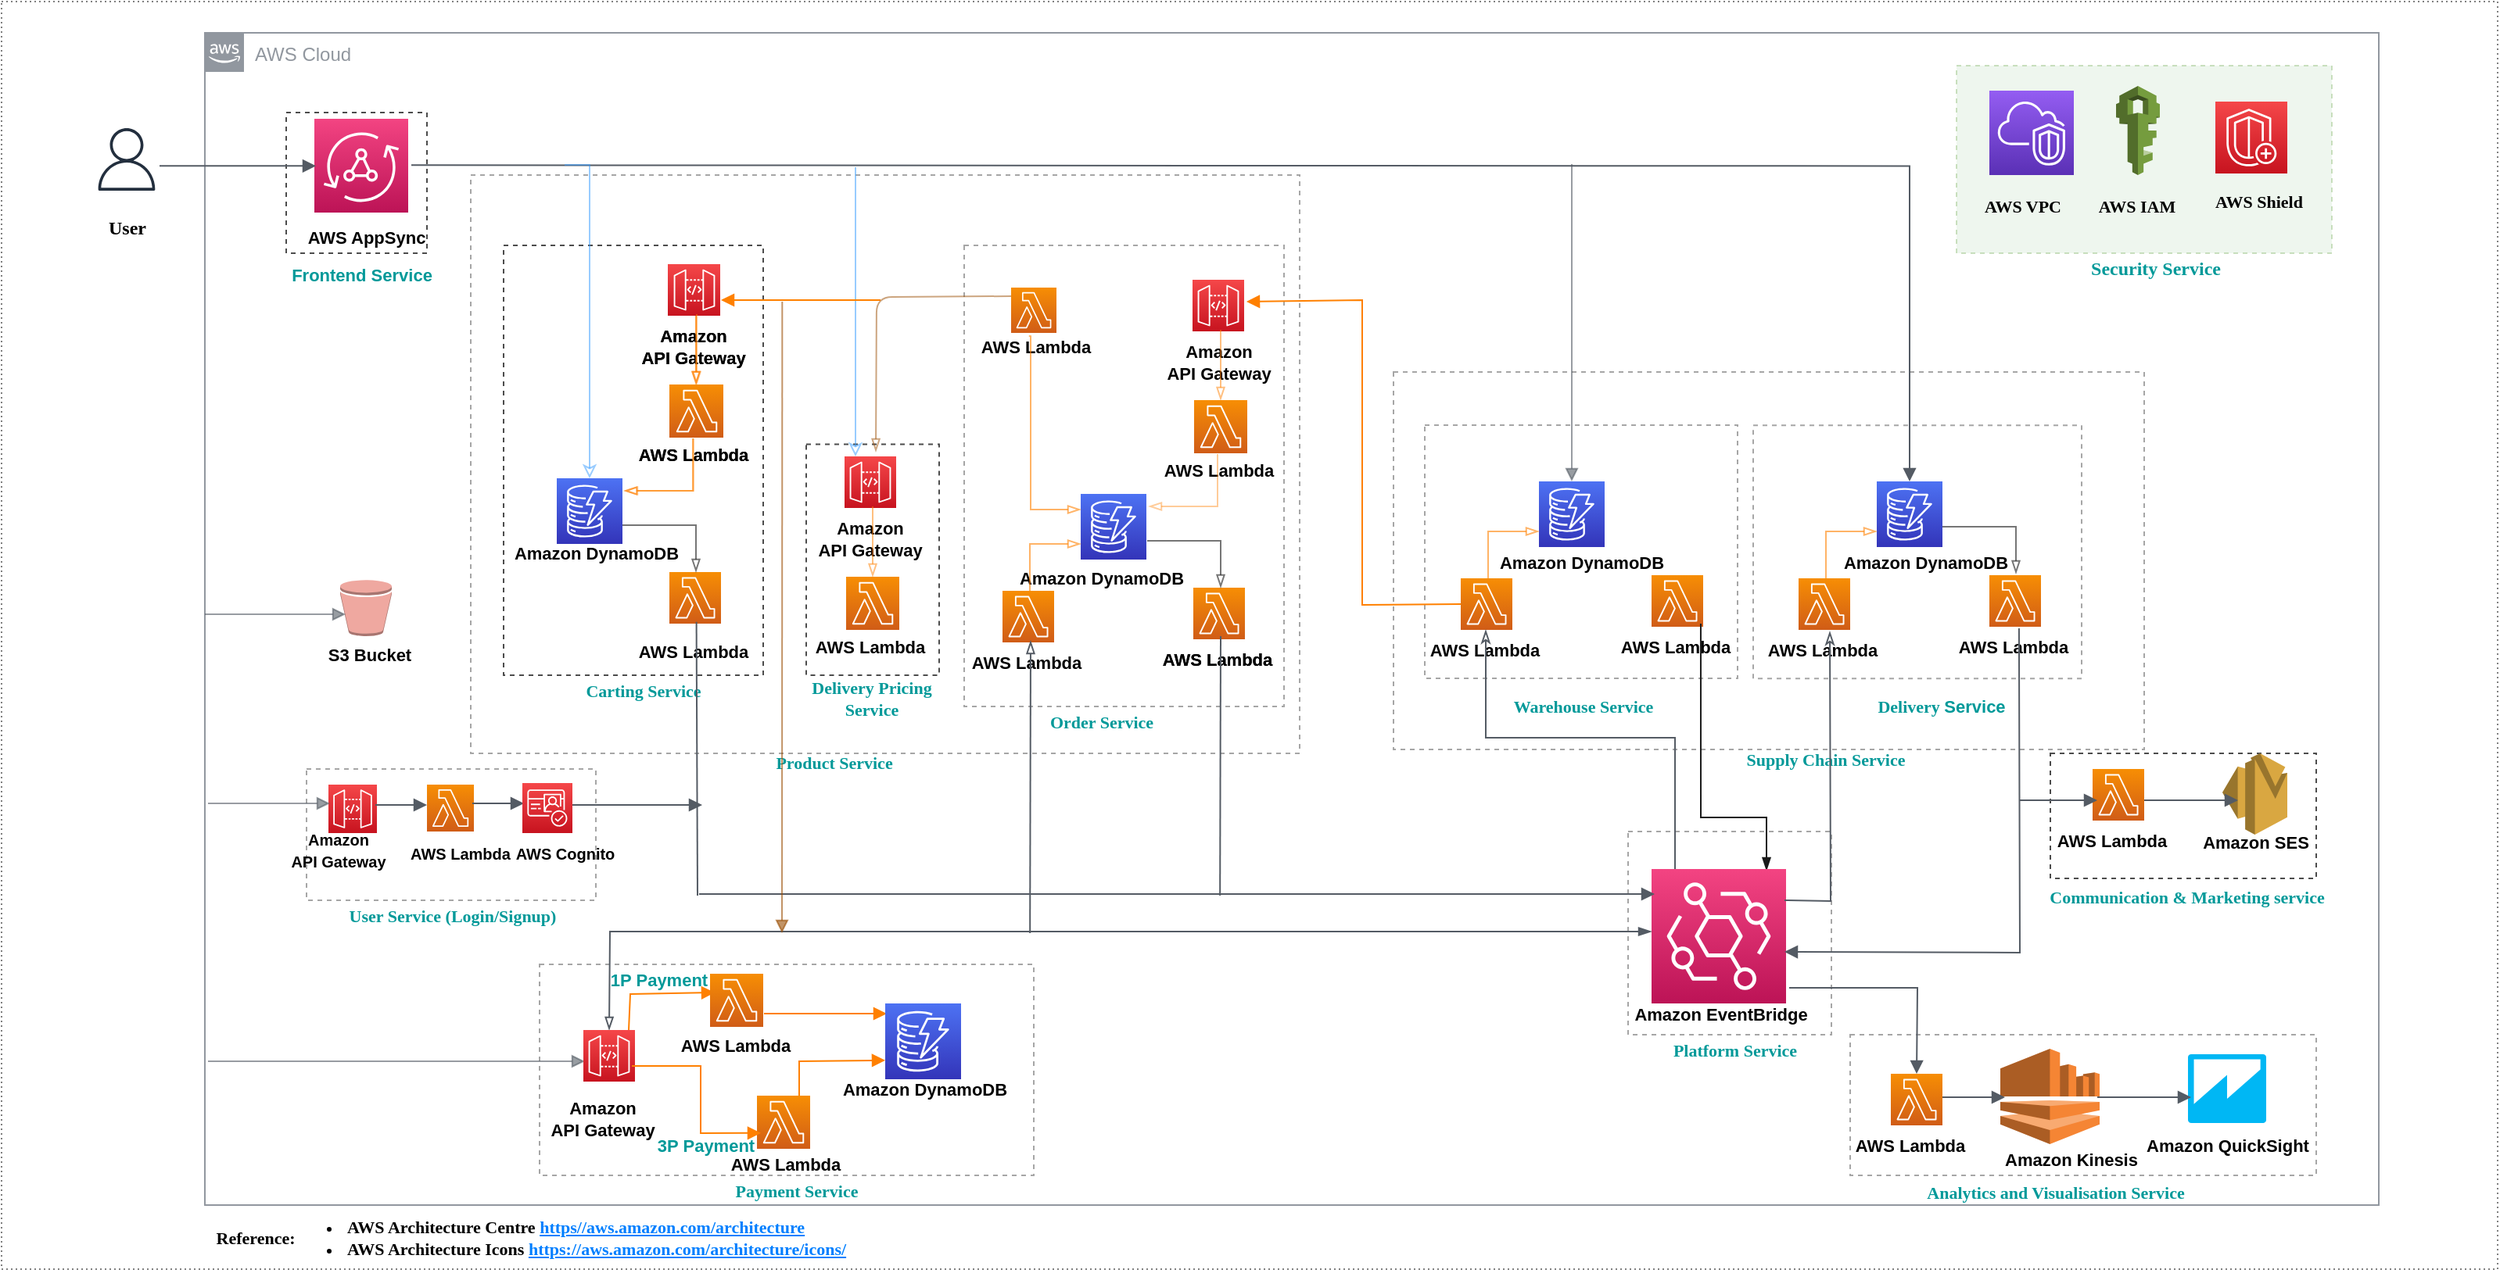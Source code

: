 <mxfile version="14.4.8" type="device"><diagram id="eKT8G2rROh9H5S5xQuNi" name="Page-1"><mxGraphModel dx="845" dy="561" grid="1" gridSize="10" guides="1" tooltips="1" connect="1" arrows="1" fold="1" page="1" pageScale="1" pageWidth="1169" pageHeight="827" math="0" shadow="0"><root><mxCell id="0"/><mxCell id="1" parent="0"/><mxCell id="hBp6JMxZ9hvN8gXNUM4i-206" value="" style="whiteSpace=wrap;html=1;shadow=0;dashed=1;sketch=0;strokeColor=#000000;fontSize=11;opacity=70;" parent="1" vertex="1"><mxGeometry x="1192" y="680" width="298" height="90" as="geometry"/></mxCell><mxCell id="hBp6JMxZ9hvN8gXNUM4i-146" value="" style="whiteSpace=wrap;html=1;shadow=0;dashed=1;sketch=0;strokeColor=#000000;fontSize=11;opacity=70;" parent="1" vertex="1"><mxGeometry x="354" y="635" width="316" height="135" as="geometry"/></mxCell><mxCell id="hBp6JMxZ9hvN8gXNUM4i-147" value="" style="whiteSpace=wrap;html=1;shadow=0;dashed=1;sketch=0;strokeColor=#000000;fontSize=11;opacity=70;" parent="1" vertex="1"><mxGeometry x="205" y="510" width="185" height="84" as="geometry"/></mxCell><mxCell id="hBp6JMxZ9hvN8gXNUM4i-125" value="" style="whiteSpace=wrap;html=1;shadow=0;dashed=1;sketch=0;strokeColor=#000000;fontSize=11;opacity=70;" parent="1" vertex="1"><mxGeometry x="1050" y="550" width="130" height="130" as="geometry"/></mxCell><mxCell id="hBp6JMxZ9hvN8gXNUM4i-94" value="" style="whiteSpace=wrap;html=1;shadow=0;dashed=1;sketch=0;strokeColor=#000000;fontSize=11;opacity=70;" parent="1" vertex="1"><mxGeometry x="900" y="256" width="480" height="241.5" as="geometry"/></mxCell><mxCell id="hBp6JMxZ9hvN8gXNUM4i-113" value="" style="whiteSpace=wrap;html=1;shadow=0;dashed=1;sketch=0;strokeColor=#000000;fontSize=11;opacity=70;" parent="1" vertex="1"><mxGeometry x="1130" y="290.13" width="210" height="162" as="geometry"/></mxCell><mxCell id="hBp6JMxZ9hvN8gXNUM4i-112" value="" style="whiteSpace=wrap;html=1;shadow=0;dashed=1;sketch=0;strokeColor=#000000;fontSize=11;opacity=70;" parent="1" vertex="1"><mxGeometry x="920" y="290" width="200" height="162" as="geometry"/></mxCell><mxCell id="hBp6JMxZ9hvN8gXNUM4i-92" value="" style="whiteSpace=wrap;html=1;shadow=0;dashed=1;sketch=0;strokeColor=#000000;fontSize=11;opacity=70;" parent="1" vertex="1"><mxGeometry x="310" y="130" width="530" height="370" as="geometry"/></mxCell><mxCell id="hBp6JMxZ9hvN8gXNUM4i-4" value="AWS Cloud" style="points=[[0,0],[0.25,0],[0.5,0],[0.75,0],[1,0],[1,0.25],[1,0.5],[1,0.75],[1,1],[0.75,1],[0.5,1],[0.25,1],[0,1],[0,0.75],[0,0.5],[0,0.25]];outlineConnect=0;gradientColor=none;html=1;whiteSpace=wrap;fontSize=12;fontStyle=0;shape=mxgraph.aws4.group;grIcon=mxgraph.aws4.group_aws_cloud_alt;strokeColor=#232F3E;fillColor=none;verticalAlign=top;align=left;spacingLeft=30;fontColor=#232F3E;dashed=0;shadow=0;sketch=0;" parent="1" vertex="1"><mxGeometry x="140" y="39" width="1390" height="750" as="geometry"/></mxCell><mxCell id="hBp6JMxZ9hvN8gXNUM4i-88" value="" style="whiteSpace=wrap;html=1;shadow=0;dashed=1;sketch=0;strokeColor=#000000;fontSize=11;opacity=70;" parent="1" vertex="1"><mxGeometry x="625.5" y="175" width="204.5" height="295" as="geometry"/></mxCell><mxCell id="hBp6JMxZ9hvN8gXNUM4i-1" value="" style="whiteSpace=wrap;html=1;dashed=1;dashPattern=1 2;opacity=50;" parent="1" vertex="1"><mxGeometry x="10" y="19" width="1596" height="811" as="geometry"/></mxCell><mxCell id="hBp6JMxZ9hvN8gXNUM4i-39" value="" style="whiteSpace=wrap;html=1;shadow=0;dashed=1;sketch=0;strokeColor=#000000;fontSize=11;opacity=70;" parent="1" vertex="1"><mxGeometry x="524.5" y="302.25" width="85" height="147.75" as="geometry"/></mxCell><mxCell id="hBp6JMxZ9hvN8gXNUM4i-14" value="" style="whiteSpace=wrap;html=1;shadow=0;dashed=1;sketch=0;strokeColor=#000000;fontSize=11;opacity=70;" parent="1" vertex="1"><mxGeometry x="192" y="90" width="90" height="90" as="geometry"/></mxCell><mxCell id="hBp6JMxZ9hvN8gXNUM4i-12" value="" style="whiteSpace=wrap;html=1;shadow=0;dashed=1;sketch=0;strokeColor=#000000;fontSize=11;opacity=70;" parent="1" vertex="1"><mxGeometry x="331" y="175" width="166" height="275" as="geometry"/></mxCell><mxCell id="hBp6JMxZ9hvN8gXNUM4i-2" value="" style="points=[[0,0,0],[0.25,0,0],[0.5,0,0],[0.75,0,0],[1,0,0],[0,1,0],[0.25,1,0],[0.5,1,0],[0.75,1,0],[1,1,0],[0,0.25,0],[0,0.5,0],[0,0.75,0],[1,0.25,0],[1,0.5,0],[1,0.75,0]];outlineConnect=0;fontColor=#232F3E;gradientColor=#F34482;gradientDirection=north;fillColor=#BC1356;strokeColor=#ffffff;dashed=0;verticalLabelPosition=bottom;verticalAlign=top;align=center;html=1;fontSize=12;fontStyle=0;aspect=fixed;shape=mxgraph.aws4.resourceIcon;resIcon=mxgraph.aws4.appsync;perimeterSpacing=0;shadow=0;sketch=0;" parent="1" vertex="1"><mxGeometry x="210" y="94" width="60" height="60" as="geometry"/></mxCell><mxCell id="hBp6JMxZ9hvN8gXNUM4i-3" value="" style="outlineConnect=0;fontColor=#232F3E;gradientColor=none;fillColor=#232F3E;strokeColor=none;dashed=0;verticalLabelPosition=bottom;verticalAlign=top;align=center;html=1;fontSize=12;fontStyle=0;aspect=fixed;pointerEvents=1;shape=mxgraph.aws4.user;shadow=0;sketch=0;" parent="1" vertex="1"><mxGeometry x="70" y="100" width="40" height="40" as="geometry"/></mxCell><mxCell id="hBp6JMxZ9hvN8gXNUM4i-5" value="" style="edgeStyle=orthogonalEdgeStyle;html=1;endArrow=block;elbow=vertical;startArrow=none;endFill=1;strokeColor=#545B64;rounded=0;" parent="1" edge="1"><mxGeometry width="100" relative="1" as="geometry"><mxPoint x="111" y="124.17" as="sourcePoint"/><mxPoint x="211" y="124.17" as="targetPoint"/></mxGeometry></mxCell><mxCell id="hBp6JMxZ9hvN8gXNUM4i-6" value="" style="points=[[0,0,0],[0.25,0,0],[0.5,0,0],[0.75,0,0],[1,0,0],[0,1,0],[0.25,1,0],[0.5,1,0],[0.75,1,0],[1,1,0],[0,0.25,0],[0,0.5,0],[0,0.75,0],[1,0.25,0],[1,0.5,0],[1,0.75,0]];outlineConnect=0;fontColor=#232F3E;gradientColor=#F54749;gradientDirection=north;fillColor=#C7131F;strokeColor=#ffffff;dashed=0;verticalLabelPosition=bottom;verticalAlign=top;align=center;html=1;fontSize=12;fontStyle=0;aspect=fixed;shape=mxgraph.aws4.resourceIcon;resIcon=mxgraph.aws4.api_gateway;shadow=0;dashPattern=1 2;sketch=0;" parent="1" vertex="1"><mxGeometry x="436" y="187" width="33" height="33" as="geometry"/></mxCell><mxCell id="hBp6JMxZ9hvN8gXNUM4i-7" value="" style="points=[[0,0,0],[0.25,0,0],[0.5,0,0],[0.75,0,0],[1,0,0],[0,1,0],[0.25,1,0],[0.5,1,0],[0.75,1,0],[1,1,0],[0,0.25,0],[0,0.5,0],[0,0.75,0],[1,0.25,0],[1,0.5,0],[1,0.75,0]];outlineConnect=0;fontColor=#232F3E;gradientColor=#F78E04;gradientDirection=north;fillColor=#D05C17;strokeColor=#ffffff;dashed=0;verticalLabelPosition=bottom;verticalAlign=top;align=center;html=1;fontSize=12;fontStyle=0;aspect=fixed;shape=mxgraph.aws4.resourceIcon;resIcon=mxgraph.aws4.lambda;shadow=0;dashPattern=1 2;sketch=0;" parent="1" vertex="1"><mxGeometry x="437" y="264" width="34" height="34" as="geometry"/></mxCell><mxCell id="hBp6JMxZ9hvN8gXNUM4i-8" value="" style="points=[[0,0,0],[0.25,0,0],[0.5,0,0],[0.75,0,0],[1,0,0],[0,1,0],[0.25,1,0],[0.5,1,0],[0.75,1,0],[1,1,0],[0,0.25,0],[0,0.5,0],[0,0.75,0],[1,0.25,0],[1,0.5,0],[1,0.75,0]];outlineConnect=0;fontColor=#232F3E;gradientColor=#F78E04;gradientDirection=north;fillColor=#D05C17;strokeColor=#ffffff;dashed=0;verticalLabelPosition=bottom;verticalAlign=top;align=center;html=1;fontSize=12;fontStyle=0;aspect=fixed;shape=mxgraph.aws4.resourceIcon;resIcon=mxgraph.aws4.lambda;shadow=0;dashPattern=1 2;sketch=0;" parent="1" vertex="1"><mxGeometry x="437" y="384" width="33" height="33" as="geometry"/></mxCell><mxCell id="hBp6JMxZ9hvN8gXNUM4i-9" value="" style="points=[[0,0,0],[0.25,0,0],[0.5,0,0],[0.75,0,0],[1,0,0],[0,1,0],[0.25,1,0],[0.5,1,0],[0.75,1,0],[1,1,0],[0,0.25,0],[0,0.5,0],[0,0.75,0],[1,0.25,0],[1,0.5,0],[1,0.75,0]];outlineConnect=0;fontColor=#232F3E;gradientColor=#4D72F3;gradientDirection=north;fillColor=#3334B9;strokeColor=#ffffff;dashed=0;verticalLabelPosition=bottom;verticalAlign=top;align=center;html=1;fontSize=12;fontStyle=0;aspect=fixed;shape=mxgraph.aws4.resourceIcon;resIcon=mxgraph.aws4.dynamodb;shadow=0;dashPattern=1 2;sketch=0;" parent="1" vertex="1"><mxGeometry x="365" y="324" width="42" height="42" as="geometry"/></mxCell><mxCell id="hBp6JMxZ9hvN8gXNUM4i-10" value="" style="edgeStyle=orthogonalEdgeStyle;html=1;endArrow=block;elbow=vertical;startArrow=none;endFill=1;strokeColor=#545B64;rounded=0;strokeWidth=1;endSize=6;jumpSize=6;fontSize=11;entryX=0.5;entryY=0;entryDx=0;entryDy=0;entryPerimeter=0;" parent="1" target="hBp6JMxZ9hvN8gXNUM4i-106" edge="1"><mxGeometry width="100" relative="1" as="geometry"><mxPoint x="272" y="123.66" as="sourcePoint"/><mxPoint x="1300" y="123.66" as="targetPoint"/></mxGeometry></mxCell><mxCell id="hBp6JMxZ9hvN8gXNUM4i-13" value="" style="whiteSpace=wrap;html=1;shadow=0;dashed=1;sketch=0;strokeColor=#000000;fontSize=11;opacity=70;" parent="1" vertex="1"><mxGeometry x="1320" y="500" width="170" height="80" as="geometry"/></mxCell><mxCell id="hBp6JMxZ9hvN8gXNUM4i-16" value="&lt;b&gt;AWS AppSync&lt;/b&gt;" style="text;html=1;resizable=0;autosize=1;align=center;verticalAlign=middle;points=[];fillColor=none;strokeColor=none;rounded=0;shadow=0;dashed=1;sketch=0;fontSize=11;opacity=70;" parent="1" vertex="1"><mxGeometry x="198" y="160" width="90" height="20" as="geometry"/></mxCell><mxCell id="hBp6JMxZ9hvN8gXNUM4i-17" value="&lt;b&gt;Amazon &lt;br&gt;API Gateway&lt;/b&gt;" style="text;html=1;resizable=0;autosize=1;align=center;verticalAlign=middle;points=[];fillColor=none;strokeColor=none;rounded=0;shadow=0;dashed=1;sketch=0;fontSize=11;opacity=70;" parent="1" vertex="1"><mxGeometry x="412" y="225" width="80" height="30" as="geometry"/></mxCell><mxCell id="hBp6JMxZ9hvN8gXNUM4i-18" value="&lt;b&gt;AWS Lambda&lt;/b&gt;" style="text;html=1;resizable=0;autosize=1;align=center;verticalAlign=middle;points=[];fillColor=none;strokeColor=none;rounded=0;shadow=0;dashed=1;sketch=0;fontSize=11;opacity=70;" parent="1" vertex="1"><mxGeometry x="407" y="298.5" width="90" height="20" as="geometry"/></mxCell><mxCell id="hBp6JMxZ9hvN8gXNUM4i-19" value="&lt;b&gt;AWS Lambda&lt;/b&gt;" style="text;html=1;resizable=0;autosize=1;align=center;verticalAlign=middle;points=[];fillColor=none;strokeColor=none;rounded=0;shadow=0;dashed=1;sketch=0;fontSize=11;opacity=70;" parent="1" vertex="1"><mxGeometry x="407" y="425" width="90" height="20" as="geometry"/></mxCell><mxCell id="hBp6JMxZ9hvN8gXNUM4i-20" value="&lt;b&gt;Amazon DynamoDB&lt;/b&gt;" style="text;html=1;resizable=0;autosize=1;align=center;verticalAlign=middle;points=[];fillColor=none;strokeColor=none;rounded=0;shadow=0;dashed=1;sketch=0;fontSize=11;opacity=70;" parent="1" vertex="1"><mxGeometry x="330" y="362" width="120" height="20" as="geometry"/></mxCell><mxCell id="hBp6JMxZ9hvN8gXNUM4i-21" value="&lt;b&gt;&lt;font color=&quot;#009999&quot;&gt;Frontend Service&lt;/font&gt;&lt;/b&gt;" style="text;html=1;resizable=0;autosize=1;align=center;verticalAlign=middle;points=[];fillColor=none;strokeColor=none;rounded=0;shadow=0;dashed=1;sketch=0;fontSize=11;opacity=70;" parent="1" vertex="1"><mxGeometry x="185" y="184" width="110" height="20" as="geometry"/></mxCell><mxCell id="hBp6JMxZ9hvN8gXNUM4i-22" value="&lt;b&gt;&lt;font color=&quot;#009999&quot; face=&quot;Times New Roman&quot;&gt;Carting Service&lt;/font&gt;&lt;/b&gt;" style="text;html=1;resizable=0;autosize=1;align=center;verticalAlign=middle;points=[];fillColor=none;strokeColor=none;rounded=0;shadow=0;dashed=1;sketch=0;fontSize=11;opacity=70;" parent="1" vertex="1"><mxGeometry x="375" y="450" width="90" height="20" as="geometry"/></mxCell><mxCell id="hBp6JMxZ9hvN8gXNUM4i-24" value="" style="edgeStyle=orthogonalEdgeStyle;html=1;endArrow=classic;elbow=vertical;startArrow=none;endFill=0;rounded=0;fontSize=11;strokeColor=#3399FF;opacity=50;" parent="1" target="hBp6JMxZ9hvN8gXNUM4i-9" edge="1"><mxGeometry width="100" relative="1" as="geometry"><mxPoint x="370" y="123.5" as="sourcePoint"/><mxPoint x="270" y="123.5" as="targetPoint"/><Array as="points"><mxPoint x="386" y="124"/></Array></mxGeometry></mxCell><mxCell id="hBp6JMxZ9hvN8gXNUM4i-28" value="" style="edgeStyle=orthogonalEdgeStyle;html=1;endArrow=blockThin;elbow=vertical;startArrow=none;endFill=0;rounded=1;fontSize=11;opacity=50;strokeColor=#FF8000;" parent="1" edge="1"><mxGeometry width="100" relative="1" as="geometry"><mxPoint x="454" y="219" as="sourcePoint"/><mxPoint x="454" y="264" as="targetPoint"/></mxGeometry></mxCell><mxCell id="hBp6JMxZ9hvN8gXNUM4i-31" value="" style="html=1;endArrow=none;elbow=vertical;startArrow=blockThin;startFill=0;rounded=0;fontSize=11;opacity=40;strokeColor=#FF8000;" parent="1" target="hBp6JMxZ9hvN8gXNUM4i-18" edge="1"><mxGeometry width="100" relative="1" as="geometry"><mxPoint x="408" y="332" as="sourcePoint"/><mxPoint x="508" y="332" as="targetPoint"/><Array as="points"><mxPoint x="452" y="332"/><mxPoint x="452" y="300"/></Array></mxGeometry></mxCell><mxCell id="hBp6JMxZ9hvN8gXNUM4i-33" value="" style="edgeStyle=orthogonalEdgeStyle;html=1;endArrow=none;elbow=vertical;startArrow=blockThin;startFill=0;rounded=0;fontSize=11;opacity=60;strokeColor=#1A1A1A;" parent="1" target="hBp6JMxZ9hvN8gXNUM4i-9" edge="1"><mxGeometry width="100" relative="1" as="geometry"><mxPoint x="454" y="384" as="sourcePoint"/><mxPoint x="411" y="354" as="targetPoint"/><Array as="points"><mxPoint x="454" y="354"/></Array></mxGeometry></mxCell><mxCell id="hBp6JMxZ9hvN8gXNUM4i-34" value="" style="points=[[0,0,0],[0.25,0,0],[0.5,0,0],[0.75,0,0],[1,0,0],[0,1,0],[0.25,1,0],[0.5,1,0],[0.75,1,0],[1,1,0],[0,0.25,0],[0,0.5,0],[0,0.75,0],[1,0.25,0],[1,0.5,0],[1,0.75,0]];outlineConnect=0;fontColor=#232F3E;gradientColor=#F54749;gradientDirection=north;fillColor=#C7131F;strokeColor=#ffffff;dashed=0;verticalLabelPosition=bottom;verticalAlign=top;align=center;html=1;fontSize=12;fontStyle=0;aspect=fixed;shape=mxgraph.aws4.resourceIcon;resIcon=mxgraph.aws4.api_gateway;shadow=0;dashPattern=1 2;sketch=0;" parent="1" vertex="1"><mxGeometry x="549" y="310" width="33" height="33" as="geometry"/></mxCell><mxCell id="hBp6JMxZ9hvN8gXNUM4i-35" value="" style="points=[[0,0,0],[0.25,0,0],[0.5,0,0],[0.75,0,0],[1,0,0],[0,1,0],[0.25,1,0],[0.5,1,0],[0.75,1,0],[1,1,0],[0,0.25,0],[0,0.5,0],[0,0.75,0],[1,0.25,0],[1,0.5,0],[1,0.75,0]];outlineConnect=0;fontColor=#232F3E;gradientColor=#F78E04;gradientDirection=north;fillColor=#D05C17;strokeColor=#ffffff;dashed=0;verticalLabelPosition=bottom;verticalAlign=top;align=center;html=1;fontSize=12;fontStyle=0;aspect=fixed;shape=mxgraph.aws4.resourceIcon;resIcon=mxgraph.aws4.lambda;shadow=0;dashPattern=1 2;sketch=0;" parent="1" vertex="1"><mxGeometry x="550" y="387" width="34" height="34" as="geometry"/></mxCell><mxCell id="hBp6JMxZ9hvN8gXNUM4i-36" value="&lt;b&gt;Amazon &lt;br&gt;API Gateway&lt;/b&gt;" style="text;html=1;resizable=0;autosize=1;align=center;verticalAlign=middle;points=[];fillColor=none;strokeColor=none;rounded=0;shadow=0;dashed=1;sketch=0;fontSize=11;opacity=70;" parent="1" vertex="1"><mxGeometry x="525" y="348" width="80" height="30" as="geometry"/></mxCell><mxCell id="hBp6JMxZ9hvN8gXNUM4i-37" value="&lt;b&gt;AWS Lambda&lt;/b&gt;" style="text;html=1;resizable=0;autosize=1;align=center;verticalAlign=middle;points=[];fillColor=none;strokeColor=none;rounded=0;shadow=0;dashed=1;sketch=0;fontSize=11;opacity=70;" parent="1" vertex="1"><mxGeometry x="520" y="421.5" width="90" height="20" as="geometry"/></mxCell><mxCell id="hBp6JMxZ9hvN8gXNUM4i-38" value="" style="edgeStyle=orthogonalEdgeStyle;html=1;endArrow=blockThin;elbow=vertical;startArrow=none;endFill=0;rounded=1;fontSize=11;opacity=50;strokeColor=#FF8000;" parent="1" edge="1"><mxGeometry width="100" relative="1" as="geometry"><mxPoint x="567" y="342" as="sourcePoint"/><mxPoint x="567" y="387" as="targetPoint"/></mxGeometry></mxCell><mxCell id="hBp6JMxZ9hvN8gXNUM4i-41" value="&lt;b&gt;&lt;font color=&quot;#009999&quot; face=&quot;Times New Roman&quot;&gt;Delivery Pricing &lt;br&gt;Service&lt;/font&gt;&lt;/b&gt;" style="text;html=1;resizable=0;autosize=1;align=center;verticalAlign=middle;points=[];fillColor=none;strokeColor=none;rounded=0;shadow=0;dashed=1;sketch=0;fontSize=11;opacity=70;" parent="1" vertex="1"><mxGeometry x="515.5" y="450" width="100" height="30" as="geometry"/></mxCell><mxCell id="hBp6JMxZ9hvN8gXNUM4i-42" value="" style="html=1;endArrow=classic;elbow=vertical;startArrow=none;endFill=0;rounded=0;fontSize=11;strokeColor=#3399FF;opacity=50;" parent="1" edge="1"><mxGeometry width="100" relative="1" as="geometry"><mxPoint x="556" y="125" as="sourcePoint"/><mxPoint x="556" y="310" as="targetPoint"/></mxGeometry></mxCell><mxCell id="hBp6JMxZ9hvN8gXNUM4i-55" value="" style="points=[[0,0,0],[0.25,0,0],[0.5,0,0],[0.75,0,0],[1,0,0],[0,1,0],[0.25,1,0],[0.5,1,0],[0.75,1,0],[1,1,0],[0,0.25,0],[0,0.5,0],[0,0.75,0],[1,0.25,0],[1,0.5,0],[1,0.75,0]];outlineConnect=0;fontColor=#232F3E;gradientColor=#F54749;gradientDirection=north;fillColor=#C7131F;strokeColor=#ffffff;dashed=0;verticalLabelPosition=bottom;verticalAlign=top;align=center;html=1;fontSize=12;fontStyle=0;aspect=fixed;shape=mxgraph.aws4.resourceIcon;resIcon=mxgraph.aws4.api_gateway;shadow=0;dashPattern=1 2;sketch=0;" parent="1" vertex="1"><mxGeometry x="436" y="187" width="33" height="33" as="geometry"/></mxCell><mxCell id="hBp6JMxZ9hvN8gXNUM4i-56" value="&lt;b&gt;Amazon &lt;br&gt;API Gateway&lt;/b&gt;" style="text;html=1;resizable=0;autosize=1;align=center;verticalAlign=middle;points=[];fillColor=none;strokeColor=none;rounded=0;shadow=0;dashed=1;sketch=0;fontSize=11;opacity=70;" parent="1" vertex="1"><mxGeometry x="412" y="225" width="80" height="30" as="geometry"/></mxCell><mxCell id="hBp6JMxZ9hvN8gXNUM4i-57" value="" style="edgeStyle=orthogonalEdgeStyle;html=1;endArrow=blockThin;elbow=vertical;startArrow=none;endFill=0;rounded=1;fontSize=11;opacity=50;strokeColor=#FF8000;" parent="1" edge="1"><mxGeometry width="100" relative="1" as="geometry"><mxPoint x="454" y="219" as="sourcePoint"/><mxPoint x="454" y="264" as="targetPoint"/></mxGeometry></mxCell><mxCell id="hBp6JMxZ9hvN8gXNUM4i-58" value="" style="points=[[0,0,0],[0.25,0,0],[0.5,0,0],[0.75,0,0],[1,0,0],[0,1,0],[0.25,1,0],[0.5,1,0],[0.75,1,0],[1,1,0],[0,0.25,0],[0,0.5,0],[0,0.75,0],[1,0.25,0],[1,0.5,0],[1,0.75,0]];outlineConnect=0;fontColor=#232F3E;gradientColor=#F78E04;gradientDirection=north;fillColor=#D05C17;strokeColor=#ffffff;dashed=0;verticalLabelPosition=bottom;verticalAlign=top;align=center;html=1;fontSize=12;fontStyle=0;aspect=fixed;shape=mxgraph.aws4.resourceIcon;resIcon=mxgraph.aws4.lambda;shadow=0;dashPattern=1 2;sketch=0;" parent="1" vertex="1"><mxGeometry x="437" y="264" width="34" height="34" as="geometry"/></mxCell><mxCell id="hBp6JMxZ9hvN8gXNUM4i-59" value="&lt;b&gt;AWS Lambda&lt;/b&gt;" style="text;html=1;resizable=0;autosize=1;align=center;verticalAlign=middle;points=[];fillColor=none;strokeColor=none;rounded=0;shadow=0;dashed=1;sketch=0;fontSize=11;opacity=70;" parent="1" vertex="1"><mxGeometry x="407" y="298.5" width="90" height="20" as="geometry"/></mxCell><mxCell id="hBp6JMxZ9hvN8gXNUM4i-60" value="" style="html=1;endArrow=none;elbow=vertical;startArrow=blockThin;startFill=0;rounded=0;fontSize=11;opacity=40;strokeColor=#FF8000;" parent="1" target="hBp6JMxZ9hvN8gXNUM4i-59" edge="1"><mxGeometry width="100" relative="1" as="geometry"><mxPoint x="408.0" y="332" as="sourcePoint"/><mxPoint x="508" y="332" as="targetPoint"/><Array as="points"><mxPoint x="452" y="332"/><mxPoint x="452" y="300"/></Array></mxGeometry></mxCell><mxCell id="hBp6JMxZ9hvN8gXNUM4i-61" value="" style="points=[[0,0,0],[0.25,0,0],[0.5,0,0],[0.75,0,0],[1,0,0],[0,1,0],[0.25,1,0],[0.5,1,0],[0.75,1,0],[1,1,0],[0,0.25,0],[0,0.5,0],[0,0.75,0],[1,0.25,0],[1,0.5,0],[1,0.75,0]];outlineConnect=0;fontColor=#232F3E;gradientColor=#F54749;gradientDirection=north;fillColor=#C7131F;strokeColor=#ffffff;dashed=0;verticalLabelPosition=bottom;verticalAlign=top;align=center;html=1;fontSize=12;fontStyle=0;aspect=fixed;shape=mxgraph.aws4.resourceIcon;resIcon=mxgraph.aws4.api_gateway;shadow=0;dashPattern=1 2;sketch=0;" parent="1" vertex="1"><mxGeometry x="436.5" y="187" width="33" height="33" as="geometry"/></mxCell><mxCell id="hBp6JMxZ9hvN8gXNUM4i-63" value="" style="edgeStyle=orthogonalEdgeStyle;html=1;endArrow=blockThin;elbow=vertical;startArrow=none;endFill=0;rounded=1;fontSize=11;opacity=50;strokeColor=#FF8000;" parent="1" edge="1"><mxGeometry width="100" relative="1" as="geometry"><mxPoint x="454.5" y="219" as="sourcePoint"/><mxPoint x="454.5" y="264" as="targetPoint"/></mxGeometry></mxCell><mxCell id="hBp6JMxZ9hvN8gXNUM4i-64" value="" style="points=[[0,0,0],[0.25,0,0],[0.5,0,0],[0.75,0,0],[1,0,0],[0,1,0],[0.25,1,0],[0.5,1,0],[0.75,1,0],[1,1,0],[0,0.25,0],[0,0.5,0],[0,0.75,0],[1,0.25,0],[1,0.5,0],[1,0.75,0]];outlineConnect=0;fontColor=#232F3E;gradientColor=#F78E04;gradientDirection=north;fillColor=#D05C17;strokeColor=#ffffff;dashed=0;verticalLabelPosition=bottom;verticalAlign=top;align=center;html=1;fontSize=12;fontStyle=0;aspect=fixed;shape=mxgraph.aws4.resourceIcon;resIcon=mxgraph.aws4.lambda;shadow=0;dashPattern=1 2;sketch=0;" parent="1" vertex="1"><mxGeometry x="437.5" y="264" width="34" height="34" as="geometry"/></mxCell><mxCell id="hBp6JMxZ9hvN8gXNUM4i-66" value="" style="html=1;endArrow=none;elbow=vertical;startArrow=blockThin;startFill=0;rounded=0;fontSize=11;opacity=40;strokeColor=#FF8000;" parent="1" edge="1"><mxGeometry width="100" relative="1" as="geometry"><mxPoint x="408.5" y="332" as="sourcePoint"/><mxPoint x="452.5" y="298.5" as="targetPoint"/><Array as="points"><mxPoint x="452.5" y="332"/><mxPoint x="452.5" y="300"/></Array></mxGeometry></mxCell><mxCell id="hBp6JMxZ9hvN8gXNUM4i-68" value="" style="points=[[0,0,0],[0.25,0,0],[0.5,0,0],[0.75,0,0],[1,0,0],[0,1,0],[0.25,1,0],[0.5,1,0],[0.75,1,0],[1,1,0],[0,0.25,0],[0,0.5,0],[0,0.75,0],[1,0.25,0],[1,0.5,0],[1,0.75,0]];outlineConnect=0;fontColor=#232F3E;gradientColor=#F78E04;gradientDirection=north;fillColor=#D05C17;strokeColor=#ffffff;dashed=0;verticalLabelPosition=bottom;verticalAlign=top;align=center;html=1;fontSize=12;fontStyle=0;aspect=fixed;shape=mxgraph.aws4.resourceIcon;resIcon=mxgraph.aws4.lambda;shadow=0;dashPattern=1 2;sketch=0;" parent="1" vertex="1"><mxGeometry x="772" y="394" width="33" height="33" as="geometry"/></mxCell><mxCell id="hBp6JMxZ9hvN8gXNUM4i-69" value="" style="points=[[0,0,0],[0.25,0,0],[0.5,0,0],[0.75,0,0],[1,0,0],[0,1,0],[0.25,1,0],[0.5,1,0],[0.75,1,0],[1,1,0],[0,0.25,0],[0,0.5,0],[0,0.75,0],[1,0.25,0],[1,0.5,0],[1,0.75,0]];outlineConnect=0;fontColor=#232F3E;gradientColor=#4D72F3;gradientDirection=north;fillColor=#3334B9;strokeColor=#ffffff;dashed=0;verticalLabelPosition=bottom;verticalAlign=top;align=center;html=1;fontSize=12;fontStyle=0;aspect=fixed;shape=mxgraph.aws4.resourceIcon;resIcon=mxgraph.aws4.dynamodb;shadow=0;dashPattern=1 2;sketch=0;" parent="1" vertex="1"><mxGeometry x="700" y="334" width="42" height="42" as="geometry"/></mxCell><mxCell id="hBp6JMxZ9hvN8gXNUM4i-70" value="" style="points=[[0,0,0],[0.25,0,0],[0.5,0,0],[0.75,0,0],[1,0,0],[0,1,0],[0.25,1,0],[0.5,1,0],[0.75,1,0],[1,1,0],[0,0.25,0],[0,0.5,0],[0,0.75,0],[1,0.25,0],[1,0.5,0],[1,0.75,0]];outlineConnect=0;fontColor=#232F3E;gradientColor=#F54749;gradientDirection=north;fillColor=#C7131F;strokeColor=#ffffff;dashed=0;verticalLabelPosition=bottom;verticalAlign=top;align=center;html=1;fontSize=12;fontStyle=0;aspect=fixed;shape=mxgraph.aws4.resourceIcon;resIcon=mxgraph.aws4.api_gateway;shadow=0;dashPattern=1 2;sketch=0;" parent="1" vertex="1"><mxGeometry x="771.5" y="197" width="33" height="33" as="geometry"/></mxCell><mxCell id="hBp6JMxZ9hvN8gXNUM4i-71" value="&lt;b&gt;Amazon &lt;br&gt;API Gateway&lt;/b&gt;" style="text;html=1;resizable=0;autosize=1;align=center;verticalAlign=middle;points=[];fillColor=none;strokeColor=none;rounded=0;shadow=0;dashed=1;sketch=0;fontSize=11;opacity=70;" parent="1" vertex="1"><mxGeometry x="747.5" y="235" width="80" height="30" as="geometry"/></mxCell><mxCell id="hBp6JMxZ9hvN8gXNUM4i-72" value="" style="edgeStyle=orthogonalEdgeStyle;html=1;endArrow=blockThin;elbow=vertical;startArrow=none;endFill=0;rounded=1;fontSize=11;opacity=50;strokeColor=#FF8000;" parent="1" edge="1"><mxGeometry width="100" relative="1" as="geometry"><mxPoint x="789.5" y="229" as="sourcePoint"/><mxPoint x="789.5" y="274" as="targetPoint"/></mxGeometry></mxCell><mxCell id="hBp6JMxZ9hvN8gXNUM4i-73" value="" style="points=[[0,0,0],[0.25,0,0],[0.5,0,0],[0.75,0,0],[1,0,0],[0,1,0],[0.25,1,0],[0.5,1,0],[0.75,1,0],[1,1,0],[0,0.25,0],[0,0.5,0],[0,0.75,0],[1,0.25,0],[1,0.5,0],[1,0.75,0]];outlineConnect=0;fontColor=#232F3E;gradientColor=#F78E04;gradientDirection=north;fillColor=#D05C17;strokeColor=#ffffff;dashed=0;verticalLabelPosition=bottom;verticalAlign=top;align=center;html=1;fontSize=12;fontStyle=0;aspect=fixed;shape=mxgraph.aws4.resourceIcon;resIcon=mxgraph.aws4.lambda;shadow=0;dashPattern=1 2;sketch=0;" parent="1" vertex="1"><mxGeometry x="772.5" y="274" width="34" height="34" as="geometry"/></mxCell><mxCell id="hBp6JMxZ9hvN8gXNUM4i-74" value="&lt;b&gt;AWS Lambda&lt;/b&gt;" style="text;html=1;resizable=0;autosize=1;align=center;verticalAlign=middle;points=[];fillColor=none;strokeColor=none;rounded=0;shadow=0;dashed=1;sketch=0;fontSize=11;opacity=70;" parent="1" vertex="1"><mxGeometry x="742.5" y="308.5" width="90" height="20" as="geometry"/></mxCell><mxCell id="hBp6JMxZ9hvN8gXNUM4i-75" value="" style="html=1;endArrow=none;elbow=vertical;startArrow=blockThin;startFill=0;rounded=0;fontSize=11;opacity=40;strokeColor=#FF8000;" parent="1" target="hBp6JMxZ9hvN8gXNUM4i-74" edge="1"><mxGeometry width="100" relative="1" as="geometry"><mxPoint x="743.5" y="342" as="sourcePoint"/><mxPoint x="843.5" y="342" as="targetPoint"/><Array as="points"><mxPoint x="787.5" y="342"/><mxPoint x="787.5" y="310"/></Array></mxGeometry></mxCell><mxCell id="hBp6JMxZ9hvN8gXNUM4i-77" value="&lt;b&gt;AWS Lambda&lt;/b&gt;" style="text;html=1;resizable=0;autosize=1;align=center;verticalAlign=middle;points=[];fillColor=none;strokeColor=none;rounded=0;shadow=0;dashed=1;sketch=0;fontSize=11;opacity=70;" parent="1" vertex="1"><mxGeometry x="742" y="430" width="90" height="20" as="geometry"/></mxCell><mxCell id="hBp6JMxZ9hvN8gXNUM4i-78" value="&lt;b&gt;Amazon DynamoDB&lt;/b&gt;" style="text;html=1;resizable=0;autosize=1;align=center;verticalAlign=middle;points=[];fillColor=none;strokeColor=none;rounded=0;shadow=0;dashed=1;sketch=0;fontSize=11;opacity=70;" parent="1" vertex="1"><mxGeometry x="652.5" y="378" width="120" height="20" as="geometry"/></mxCell><mxCell id="hBp6JMxZ9hvN8gXNUM4i-79" value="" style="edgeStyle=orthogonalEdgeStyle;html=1;endArrow=none;elbow=vertical;startArrow=blockThin;startFill=0;rounded=0;fontSize=11;opacity=60;strokeColor=#1A1A1A;" parent="1" edge="1"><mxGeometry width="100" relative="1" as="geometry"><mxPoint x="789.5" y="394" as="sourcePoint"/><mxPoint x="742.5" y="364" as="targetPoint"/><Array as="points"><mxPoint x="789.5" y="364"/></Array></mxGeometry></mxCell><mxCell id="hBp6JMxZ9hvN8gXNUM4i-81" value="" style="points=[[0,0,0],[0.25,0,0],[0.5,0,0],[0.75,0,0],[1,0,0],[0,1,0],[0.25,1,0],[0.5,1,0],[0.75,1,0],[1,1,0],[0,0.25,0],[0,0.5,0],[0,0.75,0],[1,0.25,0],[1,0.5,0],[1,0.75,0]];outlineConnect=0;fontColor=#232F3E;gradientColor=#F78E04;gradientDirection=north;fillColor=#D05C17;strokeColor=#ffffff;dashed=0;verticalLabelPosition=bottom;verticalAlign=top;align=center;html=1;fontSize=12;fontStyle=0;aspect=fixed;shape=mxgraph.aws4.resourceIcon;resIcon=mxgraph.aws4.lambda;shadow=0;dashPattern=1 2;sketch=0;" parent="1" vertex="1"><mxGeometry x="650" y="396" width="33" height="33" as="geometry"/></mxCell><mxCell id="hBp6JMxZ9hvN8gXNUM4i-82" value="&lt;b&gt;AWS Lambda&lt;/b&gt;" style="text;html=1;resizable=0;autosize=1;align=center;verticalAlign=middle;points=[];fillColor=none;strokeColor=none;rounded=0;shadow=0;dashed=1;sketch=0;fontSize=11;opacity=70;" parent="1" vertex="1"><mxGeometry x="620" y="432" width="90" height="20" as="geometry"/></mxCell><mxCell id="hBp6JMxZ9hvN8gXNUM4i-83" value="" style="edgeStyle=orthogonalEdgeStyle;html=1;endArrow=none;elbow=vertical;startArrow=blockThin;startFill=0;rounded=0;fontSize=11;opacity=60;strokeColor=#FF8000;" parent="1" source="hBp6JMxZ9hvN8gXNUM4i-69" edge="1"><mxGeometry width="100" relative="1" as="geometry"><mxPoint x="620.5" y="366" as="sourcePoint"/><mxPoint x="667.5" y="396" as="targetPoint"/><Array as="points"><mxPoint x="668" y="366"/></Array></mxGeometry></mxCell><mxCell id="hBp6JMxZ9hvN8gXNUM4i-84" value="" style="points=[[0,0,0],[0.25,0,0],[0.5,0,0],[0.75,0,0],[1,0,0],[0,1,0],[0.25,1,0],[0.5,1,0],[0.75,1,0],[1,1,0],[0,0.25,0],[0,0.5,0],[0,0.75,0],[1,0.25,0],[1,0.5,0],[1,0.75,0]];outlineConnect=0;fontColor=#232F3E;gradientColor=#F78E04;gradientDirection=north;fillColor=#D05C17;strokeColor=#ffffff;dashed=0;verticalLabelPosition=bottom;verticalAlign=top;align=center;html=1;fontSize=12;fontStyle=0;aspect=fixed;shape=mxgraph.aws4.resourceIcon;resIcon=mxgraph.aws4.lambda;shadow=0;dashPattern=1 2;sketch=0;" parent="1" vertex="1"><mxGeometry x="655.5" y="202" width="29" height="29" as="geometry"/></mxCell><mxCell id="hBp6JMxZ9hvN8gXNUM4i-85" value="&lt;b&gt;AWS Lambda&lt;/b&gt;" style="text;html=1;resizable=0;autosize=1;align=center;verticalAlign=middle;points=[];fillColor=none;strokeColor=none;rounded=0;shadow=0;dashed=1;sketch=0;fontSize=11;opacity=70;" parent="1" vertex="1"><mxGeometry x="625.5" y="229.5" width="90" height="20" as="geometry"/></mxCell><mxCell id="hBp6JMxZ9hvN8gXNUM4i-86" value="" style="edgeStyle=orthogonalEdgeStyle;html=1;endArrow=none;elbow=vertical;startArrow=blockThin;startFill=0;rounded=0;fontSize=11;opacity=60;strokeColor=#FF8000;entryX=0.46;entryY=0.178;entryDx=0;entryDy=0;entryPerimeter=0;" parent="1" target="hBp6JMxZ9hvN8gXNUM4i-85" edge="1"><mxGeometry width="100" relative="1" as="geometry"><mxPoint x="700" y="344" as="sourcePoint"/><mxPoint x="668" y="253.5" as="targetPoint"/><Array as="points"><mxPoint x="668" y="344"/><mxPoint x="668" y="233"/></Array></mxGeometry></mxCell><mxCell id="hBp6JMxZ9hvN8gXNUM4i-90" value="" style="edgeStyle=orthogonalEdgeStyle;html=1;endArrow=blockThin;elbow=vertical;startArrow=none;endFill=0;rounded=1;fontSize=11;opacity=50;exitX=0;exitY=0.5;exitDx=0;exitDy=0;exitPerimeter=0;strokeColor=#994C00;" parent="1" edge="1"><mxGeometry width="100" relative="1" as="geometry"><mxPoint x="655.5" y="207.5" as="sourcePoint"/><mxPoint x="569" y="307" as="targetPoint"/></mxGeometry></mxCell><mxCell id="hBp6JMxZ9hvN8gXNUM4i-91" value="&lt;b&gt;&lt;font color=&quot;#009999&quot; face=&quot;Times New Roman&quot;&gt;Order Service&lt;/font&gt;&lt;/b&gt;" style="text;html=1;resizable=0;autosize=1;align=center;verticalAlign=middle;points=[];fillColor=none;strokeColor=none;rounded=0;shadow=0;dashed=1;sketch=0;fontSize=11;opacity=70;" parent="1" vertex="1"><mxGeometry x="667.5" y="470" width="90" height="20" as="geometry"/></mxCell><mxCell id="hBp6JMxZ9hvN8gXNUM4i-93" value="&lt;b&gt;&lt;font color=&quot;#009999&quot; face=&quot;Times New Roman&quot;&gt;Product Service&lt;/font&gt;&lt;/b&gt;" style="text;html=1;resizable=0;autosize=1;align=center;verticalAlign=middle;points=[];fillColor=none;strokeColor=none;rounded=0;shadow=0;dashed=1;sketch=0;fontSize=11;opacity=70;" parent="1" vertex="1"><mxGeometry x="497" y="496" width="90" height="20" as="geometry"/></mxCell><mxCell id="hBp6JMxZ9hvN8gXNUM4i-97" value="&lt;b&gt;AWS Lambda&lt;/b&gt;" style="text;html=1;resizable=0;autosize=1;align=center;verticalAlign=middle;points=[];fillColor=none;strokeColor=none;rounded=0;shadow=0;dashed=1;sketch=0;fontSize=11;opacity=70;" parent="1" vertex="1"><mxGeometry x="742" y="430" width="90" height="20" as="geometry"/></mxCell><mxCell id="hBp6JMxZ9hvN8gXNUM4i-98" value="" style="points=[[0,0,0],[0.25,0,0],[0.5,0,0],[0.75,0,0],[1,0,0],[0,1,0],[0.25,1,0],[0.5,1,0],[0.75,1,0],[1,1,0],[0,0.25,0],[0,0.5,0],[0,0.75,0],[1,0.25,0],[1,0.5,0],[1,0.75,0]];outlineConnect=0;fontColor=#232F3E;gradientColor=#F78E04;gradientDirection=north;fillColor=#D05C17;strokeColor=#ffffff;dashed=0;verticalLabelPosition=bottom;verticalAlign=top;align=center;html=1;fontSize=12;fontStyle=0;aspect=fixed;shape=mxgraph.aws4.resourceIcon;resIcon=mxgraph.aws4.lambda;shadow=0;dashPattern=1 2;sketch=0;" parent="1" vertex="1"><mxGeometry x="1065" y="386" width="33" height="33" as="geometry"/></mxCell><mxCell id="hBp6JMxZ9hvN8gXNUM4i-99" value="" style="points=[[0,0,0],[0.25,0,0],[0.5,0,0],[0.75,0,0],[1,0,0],[0,1,0],[0.25,1,0],[0.5,1,0],[0.75,1,0],[1,1,0],[0,0.25,0],[0,0.5,0],[0,0.75,0],[1,0.25,0],[1,0.5,0],[1,0.75,0]];outlineConnect=0;fontColor=#232F3E;gradientColor=#4D72F3;gradientDirection=north;fillColor=#3334B9;strokeColor=#ffffff;dashed=0;verticalLabelPosition=bottom;verticalAlign=top;align=center;html=1;fontSize=12;fontStyle=0;aspect=fixed;shape=mxgraph.aws4.resourceIcon;resIcon=mxgraph.aws4.dynamodb;shadow=0;dashPattern=1 2;sketch=0;" parent="1" vertex="1"><mxGeometry x="993" y="326" width="42" height="42" as="geometry"/></mxCell><mxCell id="hBp6JMxZ9hvN8gXNUM4i-100" value="" style="points=[[0,0,0],[0.25,0,0],[0.5,0,0],[0.75,0,0],[1,0,0],[0,1,0],[0.25,1,0],[0.5,1,0],[0.75,1,0],[1,1,0],[0,0.25,0],[0,0.5,0],[0,0.75,0],[1,0.25,0],[1,0.5,0],[1,0.75,0]];outlineConnect=0;fontColor=#232F3E;gradientColor=#F78E04;gradientDirection=north;fillColor=#D05C17;strokeColor=#ffffff;dashed=0;verticalLabelPosition=bottom;verticalAlign=top;align=center;html=1;fontSize=12;fontStyle=0;aspect=fixed;shape=mxgraph.aws4.resourceIcon;resIcon=mxgraph.aws4.lambda;shadow=0;dashPattern=1 2;sketch=0;" parent="1" vertex="1"><mxGeometry x="943" y="388" width="33" height="33" as="geometry"/></mxCell><mxCell id="hBp6JMxZ9hvN8gXNUM4i-101" value="&lt;b&gt;AWS Lambda&lt;/b&gt;" style="text;html=1;resizable=0;autosize=1;align=center;verticalAlign=middle;points=[];fillColor=none;strokeColor=none;rounded=0;shadow=0;dashed=1;sketch=0;fontSize=11;opacity=70;" parent="1" vertex="1"><mxGeometry x="913" y="424" width="90" height="20" as="geometry"/></mxCell><mxCell id="hBp6JMxZ9hvN8gXNUM4i-102" value="" style="edgeStyle=orthogonalEdgeStyle;html=1;endArrow=none;elbow=vertical;startArrow=blockThin;startFill=0;rounded=0;fontSize=11;opacity=60;strokeColor=#FF8000;" parent="1" source="hBp6JMxZ9hvN8gXNUM4i-99" edge="1"><mxGeometry width="100" relative="1" as="geometry"><mxPoint x="913.5" y="358" as="sourcePoint"/><mxPoint x="960.5" y="388" as="targetPoint"/><Array as="points"><mxPoint x="961" y="358"/></Array></mxGeometry></mxCell><mxCell id="hBp6JMxZ9hvN8gXNUM4i-103" value="&lt;b&gt;AWS Lambda&lt;/b&gt;" style="text;html=1;resizable=0;autosize=1;align=center;verticalAlign=middle;points=[];fillColor=none;strokeColor=none;rounded=0;shadow=0;dashed=1;sketch=0;fontSize=11;opacity=70;" parent="1" vertex="1"><mxGeometry x="1035" y="422" width="90" height="20" as="geometry"/></mxCell><mxCell id="hBp6JMxZ9hvN8gXNUM4i-104" value="" style="edgeStyle=orthogonalEdgeStyle;html=1;endArrow=none;elbow=vertical;startArrow=blockThin;startFill=1;rounded=0;fontSize=11;entryX=0.683;entryY=-0.097;entryDx=0;entryDy=0;entryPerimeter=0;strokeColor=#1A1A1A;" parent="1" edge="1"><mxGeometry width="100" relative="1" as="geometry"><mxPoint x="1138.5" y="575" as="sourcePoint"/><mxPoint x="1096.47" y="417.06" as="targetPoint"/><Array as="points"><mxPoint x="1139" y="541"/><mxPoint x="1097" y="541"/></Array></mxGeometry></mxCell><mxCell id="hBp6JMxZ9hvN8gXNUM4i-105" value="" style="points=[[0,0,0],[0.25,0,0],[0.5,0,0],[0.75,0,0],[1,0,0],[0,1,0],[0.25,1,0],[0.5,1,0],[0.75,1,0],[1,1,0],[0,0.25,0],[0,0.5,0],[0,0.75,0],[1,0.25,0],[1,0.5,0],[1,0.75,0]];outlineConnect=0;fontColor=#232F3E;gradientColor=#F78E04;gradientDirection=north;fillColor=#D05C17;strokeColor=#ffffff;dashed=0;verticalLabelPosition=bottom;verticalAlign=top;align=center;html=1;fontSize=12;fontStyle=0;aspect=fixed;shape=mxgraph.aws4.resourceIcon;resIcon=mxgraph.aws4.lambda;shadow=0;dashPattern=1 2;sketch=0;" parent="1" vertex="1"><mxGeometry x="1281" y="386" width="33" height="33" as="geometry"/></mxCell><mxCell id="hBp6JMxZ9hvN8gXNUM4i-106" value="" style="points=[[0,0,0],[0.25,0,0],[0.5,0,0],[0.75,0,0],[1,0,0],[0,1,0],[0.25,1,0],[0.5,1,0],[0.75,1,0],[1,1,0],[0,0.25,0],[0,0.5,0],[0,0.75,0],[1,0.25,0],[1,0.5,0],[1,0.75,0]];outlineConnect=0;fontColor=#232F3E;gradientColor=#4D72F3;gradientDirection=north;fillColor=#3334B9;strokeColor=#ffffff;dashed=0;verticalLabelPosition=bottom;verticalAlign=top;align=center;html=1;fontSize=12;fontStyle=0;aspect=fixed;shape=mxgraph.aws4.resourceIcon;resIcon=mxgraph.aws4.dynamodb;shadow=0;dashPattern=1 2;sketch=0;" parent="1" vertex="1"><mxGeometry x="1209" y="326" width="42" height="42" as="geometry"/></mxCell><mxCell id="hBp6JMxZ9hvN8gXNUM4i-107" value="" style="points=[[0,0,0],[0.25,0,0],[0.5,0,0],[0.75,0,0],[1,0,0],[0,1,0],[0.25,1,0],[0.5,1,0],[0.75,1,0],[1,1,0],[0,0.25,0],[0,0.5,0],[0,0.75,0],[1,0.25,0],[1,0.5,0],[1,0.75,0]];outlineConnect=0;fontColor=#232F3E;gradientColor=#F78E04;gradientDirection=north;fillColor=#D05C17;strokeColor=#ffffff;dashed=0;verticalLabelPosition=bottom;verticalAlign=top;align=center;html=1;fontSize=12;fontStyle=0;aspect=fixed;shape=mxgraph.aws4.resourceIcon;resIcon=mxgraph.aws4.lambda;shadow=0;dashPattern=1 2;sketch=0;" parent="1" vertex="1"><mxGeometry x="1159" y="388" width="33" height="33" as="geometry"/></mxCell><mxCell id="hBp6JMxZ9hvN8gXNUM4i-108" value="&lt;b&gt;AWS Lambda&lt;/b&gt;" style="text;html=1;resizable=0;autosize=1;align=center;verticalAlign=middle;points=[];fillColor=none;strokeColor=none;rounded=0;shadow=0;dashed=1;sketch=0;fontSize=11;opacity=70;" parent="1" vertex="1"><mxGeometry x="1129" y="424" width="90" height="20" as="geometry"/></mxCell><mxCell id="hBp6JMxZ9hvN8gXNUM4i-109" value="" style="edgeStyle=orthogonalEdgeStyle;html=1;endArrow=none;elbow=vertical;startArrow=blockThin;startFill=0;rounded=0;fontSize=11;opacity=60;strokeColor=#FF8000;" parent="1" source="hBp6JMxZ9hvN8gXNUM4i-106" edge="1"><mxGeometry width="100" relative="1" as="geometry"><mxPoint x="1129.5" y="358" as="sourcePoint"/><mxPoint x="1176.5" y="388" as="targetPoint"/><Array as="points"><mxPoint x="1177" y="358"/></Array></mxGeometry></mxCell><mxCell id="hBp6JMxZ9hvN8gXNUM4i-110" value="&lt;b&gt;AWS Lambda&lt;/b&gt;" style="text;html=1;resizable=0;autosize=1;align=center;verticalAlign=middle;points=[];fillColor=none;strokeColor=none;rounded=0;shadow=0;dashed=1;sketch=0;fontSize=11;opacity=70;" parent="1" vertex="1"><mxGeometry x="1251" y="422" width="90" height="20" as="geometry"/></mxCell><mxCell id="hBp6JMxZ9hvN8gXNUM4i-111" value="" style="edgeStyle=orthogonalEdgeStyle;html=1;endArrow=none;elbow=vertical;startArrow=blockThin;startFill=0;rounded=0;fontSize=11;opacity=60;strokeColor=#1A1A1A;" parent="1" edge="1"><mxGeometry width="100" relative="1" as="geometry"><mxPoint x="1298" y="385" as="sourcePoint"/><mxPoint x="1251" y="355" as="targetPoint"/><Array as="points"><mxPoint x="1298" y="355"/></Array></mxGeometry></mxCell><mxCell id="hBp6JMxZ9hvN8gXNUM4i-114" value="&lt;b&gt;Amazon DynamoDB&lt;/b&gt;" style="text;html=1;resizable=0;autosize=1;align=center;verticalAlign=middle;points=[];fillColor=none;strokeColor=none;rounded=0;shadow=0;dashed=1;sketch=0;fontSize=11;opacity=70;" parent="1" vertex="1"><mxGeometry x="960" y="368" width="120" height="20" as="geometry"/></mxCell><mxCell id="hBp6JMxZ9hvN8gXNUM4i-115" value="&lt;b&gt;Amazon DynamoDB&lt;/b&gt;" style="text;html=1;resizable=0;autosize=1;align=center;verticalAlign=middle;points=[];fillColor=none;strokeColor=none;rounded=0;shadow=0;dashed=1;sketch=0;fontSize=11;opacity=70;" parent="1" vertex="1"><mxGeometry x="1180" y="368" width="120" height="20" as="geometry"/></mxCell><mxCell id="hBp6JMxZ9hvN8gXNUM4i-116" value="&lt;b&gt;&lt;font color=&quot;#009999&quot; face=&quot;Times New Roman&quot;&gt;Warehouse Service&lt;/font&gt;&lt;/b&gt;" style="text;html=1;resizable=0;autosize=1;align=center;verticalAlign=middle;points=[];fillColor=none;strokeColor=none;rounded=0;shadow=0;dashed=1;sketch=0;fontSize=11;opacity=70;" parent="1" vertex="1"><mxGeometry x="966" y="460" width="110" height="20" as="geometry"/></mxCell><mxCell id="hBp6JMxZ9hvN8gXNUM4i-117" value="&lt;b&gt;&lt;font color=&quot;#009999&quot;&gt;&lt;font face=&quot;Times New Roman&quot;&gt;Delivery &lt;/font&gt;Service&lt;/font&gt;&lt;/b&gt;" style="text;html=1;resizable=0;autosize=1;align=center;verticalAlign=middle;points=[];fillColor=none;strokeColor=none;rounded=0;shadow=0;dashed=1;sketch=0;fontSize=11;opacity=70;" parent="1" vertex="1"><mxGeometry x="1200" y="460" width="100" height="20" as="geometry"/></mxCell><mxCell id="hBp6JMxZ9hvN8gXNUM4i-118" value="" style="html=1;endArrow=none;elbow=vertical;startArrow=block;startFill=1;strokeColor=#545B64;rounded=0;fontSize=11;opacity=60;exitX=0.5;exitY=0;exitDx=0;exitDy=0;exitPerimeter=0;" parent="1" source="hBp6JMxZ9hvN8gXNUM4i-99" edge="1"><mxGeometry width="100" relative="1" as="geometry"><mxPoint x="981" y="197" as="sourcePoint"/><mxPoint x="1014" y="123" as="targetPoint"/></mxGeometry></mxCell><mxCell id="hBp6JMxZ9hvN8gXNUM4i-119" value="&lt;b&gt;&lt;font color=&quot;#009999&quot; face=&quot;Times New Roman&quot;&gt;Supply Chain Service&lt;/font&gt;&lt;/b&gt;" style="text;html=1;resizable=0;autosize=1;align=center;verticalAlign=middle;points=[];fillColor=none;strokeColor=none;rounded=0;shadow=0;dashed=1;sketch=0;fontSize=11;opacity=70;" parent="1" vertex="1"><mxGeometry x="1115.5" y="494" width="120" height="20" as="geometry"/></mxCell><mxCell id="hBp6JMxZ9hvN8gXNUM4i-120" value="" style="outlineConnect=0;dashed=0;verticalLabelPosition=bottom;verticalAlign=top;align=center;html=1;shape=mxgraph.aws3.bucket;fillColor=#E05243;gradientColor=none;shadow=0;sketch=0;strokeColor=#000000;fontSize=11;opacity=50;" parent="1" vertex="1"><mxGeometry x="226.5" y="389" width="33" height="36" as="geometry"/></mxCell><mxCell id="hBp6JMxZ9hvN8gXNUM4i-121" value="&lt;b&gt;S3 Bucket&lt;/b&gt;" style="text;html=1;resizable=0;autosize=1;align=center;verticalAlign=middle;points=[];fillColor=none;strokeColor=none;rounded=0;shadow=0;dashed=1;sketch=0;fontSize=11;opacity=70;" parent="1" vertex="1"><mxGeometry x="210" y="427" width="70" height="20" as="geometry"/></mxCell><mxCell id="hBp6JMxZ9hvN8gXNUM4i-122" value="" style="edgeStyle=orthogonalEdgeStyle;html=1;endArrow=block;elbow=vertical;startArrow=none;endFill=1;strokeColor=#545B64;rounded=0;fontSize=11;opacity=60;" parent="1" edge="1"><mxGeometry width="100" relative="1" as="geometry"><mxPoint x="140" y="411" as="sourcePoint"/><mxPoint x="230" y="411" as="targetPoint"/></mxGeometry></mxCell><mxCell id="hBp6JMxZ9hvN8gXNUM4i-123" value="" style="points=[[0,0,0],[0.25,0,0],[0.5,0,0],[0.75,0,0],[1,0,0],[0,1,0],[0.25,1,0],[0.5,1,0],[0.75,1,0],[1,1,0],[0,0.25,0],[0,0.5,0],[0,0.75,0],[1,0.25,0],[1,0.5,0],[1,0.75,0]];outlineConnect=0;fontColor=#232F3E;gradientColor=#F34482;gradientDirection=north;fillColor=#BC1356;strokeColor=#ffffff;dashed=0;verticalLabelPosition=bottom;verticalAlign=top;align=center;html=1;fontSize=12;fontStyle=0;aspect=fixed;shape=mxgraph.aws4.resourceIcon;resIcon=mxgraph.aws4.eventbridge;shadow=0;sketch=0;" parent="1" vertex="1"><mxGeometry x="1065" y="574" width="86" height="86" as="geometry"/></mxCell><mxCell id="hBp6JMxZ9hvN8gXNUM4i-124" value="&lt;b&gt;Amazon EventBridge&lt;/b&gt;" style="text;html=1;resizable=0;autosize=1;align=center;verticalAlign=middle;points=[];fillColor=none;strokeColor=none;rounded=0;shadow=0;dashed=1;sketch=0;fontSize=11;opacity=70;" parent="1" vertex="1"><mxGeometry x="1044" y="657" width="130" height="20" as="geometry"/></mxCell><mxCell id="hBp6JMxZ9hvN8gXNUM4i-126" value="&lt;b&gt;&lt;font color=&quot;#009999&quot; face=&quot;Times New Roman&quot;&gt;Platform Service&lt;/font&gt;&lt;/b&gt;" style="text;html=1;resizable=0;autosize=1;align=center;verticalAlign=middle;points=[];fillColor=none;strokeColor=none;rounded=0;shadow=0;dashed=1;sketch=0;fontSize=11;opacity=70;" parent="1" vertex="1"><mxGeometry x="1068" y="680" width="100" height="20" as="geometry"/></mxCell><mxCell id="hBp6JMxZ9hvN8gXNUM4i-127" value="" style="edgeStyle=orthogonalEdgeStyle;html=1;endArrow=none;elbow=vertical;startArrow=block;startFill=1;strokeColor=#545B64;rounded=0;fontSize=11;entryX=0.544;entryY=0.4;entryDx=0;entryDy=0;entryPerimeter=0;" parent="1" edge="1"><mxGeometry width="100" relative="1" as="geometry"><mxPoint x="1150" y="627" as="sourcePoint"/><mxPoint x="1299.96" y="420" as="targetPoint"/></mxGeometry></mxCell><mxCell id="hBp6JMxZ9hvN8gXNUM4i-129" value="" style="edgeStyle=orthogonalEdgeStyle;html=1;endArrow=classicThin;elbow=vertical;startArrow=none;startFill=0;strokeColor=#545B64;rounded=0;fontSize=11;entryX=0.544;entryY=0.4;entryDx=0;entryDy=0;entryPerimeter=0;endFill=0;" parent="1" edge="1"><mxGeometry width="100" relative="1" as="geometry"><mxPoint x="1150" y="594" as="sourcePoint"/><mxPoint x="1179" y="422" as="targetPoint"/></mxGeometry></mxCell><mxCell id="hBp6JMxZ9hvN8gXNUM4i-130" value="" style="html=1;endArrow=classicThin;elbow=vertical;startArrow=none;startFill=0;strokeColor=#545B64;rounded=0;fontSize=11;entryX=0.544;entryY=0.4;entryDx=0;entryDy=0;entryPerimeter=0;endFill=0;" parent="1" edge="1"><mxGeometry width="100" relative="1" as="geometry"><mxPoint x="1080" y="574" as="sourcePoint"/><mxPoint x="959" y="421" as="targetPoint"/><Array as="points"><mxPoint x="1080" y="490"/><mxPoint x="959" y="490"/></Array></mxGeometry></mxCell><mxCell id="hBp6JMxZ9hvN8gXNUM4i-131" value="" style="edgeStyle=orthogonalEdgeStyle;html=1;endArrow=block;elbow=vertical;startArrow=none;endFill=1;strokeColor=#545B64;rounded=0;fontSize=11;" parent="1" edge="1"><mxGeometry width="100" relative="1" as="geometry"><mxPoint x="456" y="590" as="sourcePoint"/><mxPoint x="1067" y="590" as="targetPoint"/></mxGeometry></mxCell><mxCell id="hBp6JMxZ9hvN8gXNUM4i-132" value="" style="html=1;endArrow=blockThin;elbow=vertical;startArrow=blockThin;startFill=0;strokeColor=#545B64;rounded=0;fontSize=11;exitX=0.5;exitY=0;exitDx=0;exitDy=0;exitPerimeter=0;endFill=1;" parent="1" source="hBp6JMxZ9hvN8gXNUM4i-180" edge="1"><mxGeometry width="100" relative="1" as="geometry"><mxPoint x="400" y="614" as="sourcePoint"/><mxPoint x="1065" y="614" as="targetPoint"/><Array as="points"><mxPoint x="399" y="614"/></Array></mxGeometry></mxCell><mxCell id="hBp6JMxZ9hvN8gXNUM4i-133" value="" style="html=1;endArrow=none;elbow=vertical;startArrow=none;startFill=0;strokeColor=#545B64;rounded=0;fontSize=11;exitX=0.903;exitY=-0.108;exitDx=0;exitDy=0;exitPerimeter=0;" parent="1" edge="1"><mxGeometry width="100" relative="1" as="geometry"><mxPoint x="454.3" y="415.84" as="sourcePoint"/><mxPoint x="455" y="591" as="targetPoint"/></mxGeometry></mxCell><mxCell id="hBp6JMxZ9hvN8gXNUM4i-135" value="" style="html=1;endArrow=blockThin;elbow=vertical;startArrow=none;startFill=0;strokeColor=#545B64;rounded=0;fontSize=11;exitX=0.5;exitY=0;exitDx=0;exitDy=0;exitPerimeter=0;endFill=0;" parent="1" edge="1"><mxGeometry width="100" relative="1" as="geometry"><mxPoint x="667.58" y="615" as="sourcePoint"/><mxPoint x="668" y="428" as="targetPoint"/></mxGeometry></mxCell><mxCell id="hBp6JMxZ9hvN8gXNUM4i-136" value="" style="html=1;endArrow=none;elbow=vertical;startArrow=none;startFill=0;strokeColor=#545B64;rounded=0;fontSize=11;exitX=0.5;exitY=0;exitDx=0;exitDy=0;exitPerimeter=0;endFill=0;" parent="1" edge="1"><mxGeometry width="100" relative="1" as="geometry"><mxPoint x="789.08" y="591" as="sourcePoint"/><mxPoint x="789.5" y="425" as="targetPoint"/></mxGeometry></mxCell><mxCell id="hBp6JMxZ9hvN8gXNUM4i-137" value="&lt;b&gt;&lt;font face=&quot;Times New Roman&quot; style=&quot;font-size: 12px&quot;&gt;User&lt;/font&gt;&lt;/b&gt;" style="text;html=1;resizable=0;autosize=1;align=center;verticalAlign=middle;points=[];fillColor=none;strokeColor=none;rounded=0;shadow=0;dashed=1;sketch=0;fontSize=11;opacity=70;" parent="1" vertex="1"><mxGeometry x="70" y="154" width="40" height="20" as="geometry"/></mxCell><mxCell id="hBp6JMxZ9hvN8gXNUM4i-138" value="" style="points=[[0,0,0],[0.25,0,0],[0.5,0,0],[0.75,0,0],[1,0,0],[0,1,0],[0.25,1,0],[0.5,1,0],[0.75,1,0],[1,1,0],[0,0.25,0],[0,0.5,0],[0,0.75,0],[1,0.25,0],[1,0.5,0],[1,0.75,0]];outlineConnect=0;fontColor=#232F3E;gradientColor=#F54749;gradientDirection=north;fillColor=#C7131F;strokeColor=#ffffff;dashed=0;verticalLabelPosition=bottom;verticalAlign=top;align=center;html=1;fontSize=12;fontStyle=0;aspect=fixed;shape=mxgraph.aws4.resourceIcon;resIcon=mxgraph.aws4.api_gateway;shadow=0;dashPattern=1 2;sketch=0;" parent="1" vertex="1"><mxGeometry x="219" y="520" width="31" height="31" as="geometry"/></mxCell><mxCell id="hBp6JMxZ9hvN8gXNUM4i-139" value="&lt;b&gt;&lt;font style=&quot;font-size: 10px&quot;&gt;Amazon &lt;br&gt;API Gateway&lt;/font&gt;&lt;/b&gt;" style="text;html=1;resizable=0;autosize=1;align=center;verticalAlign=middle;points=[];fillColor=none;strokeColor=none;rounded=0;shadow=0;dashed=1;sketch=0;fontSize=11;opacity=70;" parent="1" vertex="1"><mxGeometry x="189.5" y="547" width="70" height="30" as="geometry"/></mxCell><mxCell id="hBp6JMxZ9hvN8gXNUM4i-140" value="" style="points=[[0,0,0],[0.25,0,0],[0.5,0,0],[0.75,0,0],[1,0,0],[0,1,0],[0.25,1,0],[0.5,1,0],[0.75,1,0],[1,1,0],[0,0.25,0],[0,0.5,0],[0,0.75,0],[1,0.25,0],[1,0.5,0],[1,0.75,0]];outlineConnect=0;fontColor=#232F3E;gradientColor=#F78E04;gradientDirection=north;fillColor=#D05C17;strokeColor=#ffffff;dashed=0;verticalLabelPosition=bottom;verticalAlign=top;align=center;html=1;fontSize=12;fontStyle=0;aspect=fixed;shape=mxgraph.aws4.resourceIcon;resIcon=mxgraph.aws4.lambda;shadow=0;dashPattern=1 2;sketch=0;" parent="1" vertex="1"><mxGeometry x="282" y="520" width="30" height="30" as="geometry"/></mxCell><mxCell id="hBp6JMxZ9hvN8gXNUM4i-141" value="&lt;b&gt;&lt;font style=&quot;font-size: 10px&quot;&gt;AWS Lambda&lt;/font&gt;&lt;/b&gt;" style="text;html=1;resizable=0;autosize=1;align=center;verticalAlign=middle;points=[];fillColor=none;strokeColor=none;rounded=0;shadow=0;dashed=1;sketch=0;fontSize=11;opacity=70;" parent="1" vertex="1"><mxGeometry x="263" y="554" width="80" height="20" as="geometry"/></mxCell><mxCell id="hBp6JMxZ9hvN8gXNUM4i-143" value="" style="edgeStyle=orthogonalEdgeStyle;html=1;endArrow=block;elbow=vertical;startArrow=none;endFill=1;strokeColor=#545B64;rounded=0;fontSize=11;opacity=60;" parent="1" edge="1"><mxGeometry width="100" relative="1" as="geometry"><mxPoint x="142" y="532" as="sourcePoint"/><mxPoint x="220" y="532" as="targetPoint"/></mxGeometry></mxCell><mxCell id="hBp6JMxZ9hvN8gXNUM4i-144" value="" style="edgeStyle=orthogonalEdgeStyle;html=1;endArrow=block;elbow=vertical;startArrow=none;endFill=1;strokeColor=#545B64;rounded=0;fontSize=11;" parent="1" edge="1"><mxGeometry width="100" relative="1" as="geometry"><mxPoint x="374" y="533" as="sourcePoint"/><mxPoint x="458" y="533" as="targetPoint"/></mxGeometry></mxCell><mxCell id="hBp6JMxZ9hvN8gXNUM4i-145" value="" style="edgeStyle=orthogonalEdgeStyle;html=1;endArrow=block;elbow=vertical;startArrow=none;endFill=1;strokeColor=#545B64;rounded=0;fontSize=11;" parent="1" edge="1"><mxGeometry width="100" relative="1" as="geometry"><mxPoint x="249" y="533" as="sourcePoint"/><mxPoint x="282" y="533" as="targetPoint"/></mxGeometry></mxCell><mxCell id="hBp6JMxZ9hvN8gXNUM4i-148" value="&lt;b&gt;&lt;font color=&quot;#009999&quot; face=&quot;Times New Roman&quot;&gt;User Service (Login/Signup)&lt;/font&gt;&lt;/b&gt;" style="text;html=1;resizable=0;autosize=1;align=center;verticalAlign=middle;points=[];fillColor=none;strokeColor=none;rounded=0;shadow=0;dashed=1;sketch=0;fontSize=11;opacity=70;" parent="1" vertex="1"><mxGeometry x="217.5" y="594" width="160" height="20" as="geometry"/></mxCell><mxCell id="hBp6JMxZ9hvN8gXNUM4i-153" value="" style="edgeStyle=orthogonalEdgeStyle;html=1;endArrow=block;elbow=vertical;startArrow=none;endFill=1;strokeColor=#545B64;rounded=0;fontSize=11;opacity=60;" parent="1" edge="1"><mxGeometry width="100" relative="1" as="geometry"><mxPoint x="142" y="697" as="sourcePoint"/><mxPoint x="383" y="697" as="targetPoint"/></mxGeometry></mxCell><mxCell id="hBp6JMxZ9hvN8gXNUM4i-154" value="" style="html=1;endArrow=block;elbow=vertical;startArrow=none;endFill=1;rounded=0;fontSize=11;exitX=0.5;exitY=0;exitDx=0;exitDy=0;exitPerimeter=0;strokeColor=#FF8000;" parent="1" edge="1"><mxGeometry width="100" relative="1" as="geometry"><mxPoint x="411" y="677" as="sourcePoint"/><mxPoint x="466" y="653" as="targetPoint"/><Array as="points"><mxPoint x="412" y="654"/></Array></mxGeometry></mxCell><mxCell id="hBp6JMxZ9hvN8gXNUM4i-155" value="" style="edgeStyle=orthogonalEdgeStyle;html=1;endArrow=block;elbow=vertical;startArrow=none;endFill=1;rounded=0;fontSize=11;strokeColor=#FF8000;" parent="1" edge="1"><mxGeometry width="100" relative="1" as="geometry"><mxPoint x="497.5" y="666.5" as="sourcePoint"/><mxPoint x="576" y="666.5" as="targetPoint"/></mxGeometry></mxCell><mxCell id="hBp6JMxZ9hvN8gXNUM4i-175" value="" style="points=[[0,0,0],[0.25,0,0],[0.5,0,0],[0.75,0,0],[1,0,0],[0,1,0],[0.25,1,0],[0.5,1,0],[0.75,1,0],[1,1,0],[0,0.25,0],[0,0.5,0],[0,0.75,0],[1,0.25,0],[1,0.5,0],[1,0.75,0]];outlineConnect=0;fontColor=#232F3E;gradientColor=#F78E04;gradientDirection=north;fillColor=#D05C17;strokeColor=#ffffff;dashed=0;verticalLabelPosition=bottom;verticalAlign=top;align=center;html=1;fontSize=12;fontStyle=0;aspect=fixed;shape=mxgraph.aws4.resourceIcon;resIcon=mxgraph.aws4.lambda;shadow=0;dashPattern=1 2;sketch=0;" parent="1" vertex="1"><mxGeometry x="463" y="641" width="34" height="34" as="geometry"/></mxCell><mxCell id="hBp6JMxZ9hvN8gXNUM4i-176" value="&lt;b&gt;AWS Lambda&lt;/b&gt;" style="text;html=1;resizable=0;autosize=1;align=center;verticalAlign=middle;points=[];fillColor=none;strokeColor=none;rounded=0;shadow=0;dashed=1;sketch=0;fontSize=11;opacity=70;" parent="1" vertex="1"><mxGeometry x="434" y="677" width="90" height="20" as="geometry"/></mxCell><mxCell id="hBp6JMxZ9hvN8gXNUM4i-177" value="" style="html=1;endArrow=block;elbow=vertical;startArrow=none;endFill=1;rounded=0;fontSize=11;entryX=0;entryY=0.75;entryDx=0;entryDy=0;entryPerimeter=0;strokeColor=#FF8000;" parent="1" target="hBp6JMxZ9hvN8gXNUM4i-182" edge="1"><mxGeometry width="100" relative="1" as="geometry"><mxPoint x="520" y="720" as="sourcePoint"/><mxPoint x="571" y="733.91" as="targetPoint"/><Array as="points"><mxPoint x="520" y="697"/></Array></mxGeometry></mxCell><mxCell id="hBp6JMxZ9hvN8gXNUM4i-178" value="&lt;b&gt;AWS Lambda&lt;/b&gt;" style="text;html=1;resizable=0;autosize=1;align=center;verticalAlign=middle;points=[];fillColor=none;strokeColor=none;rounded=0;shadow=0;dashed=1;sketch=0;fontSize=11;opacity=70;" parent="1" vertex="1"><mxGeometry x="466" y="753" width="90" height="20" as="geometry"/></mxCell><mxCell id="hBp6JMxZ9hvN8gXNUM4i-179" value="" style="points=[[0,0,0],[0.25,0,0],[0.5,0,0],[0.75,0,0],[1,0,0],[0,1,0],[0.25,1,0],[0.5,1,0],[0.75,1,0],[1,1,0],[0,0.25,0],[0,0.5,0],[0,0.75,0],[1,0.25,0],[1,0.5,0],[1,0.75,0]];outlineConnect=0;fontColor=#232F3E;gradientColor=#F78E04;gradientDirection=north;fillColor=#D05C17;strokeColor=#ffffff;dashed=0;verticalLabelPosition=bottom;verticalAlign=top;align=center;html=1;fontSize=12;fontStyle=0;aspect=fixed;shape=mxgraph.aws4.resourceIcon;resIcon=mxgraph.aws4.lambda;shadow=0;dashPattern=1 2;sketch=0;" parent="1" vertex="1"><mxGeometry x="493" y="719" width="34" height="34" as="geometry"/></mxCell><mxCell id="hBp6JMxZ9hvN8gXNUM4i-180" value="" style="points=[[0,0,0],[0.25,0,0],[0.5,0,0],[0.75,0,0],[1,0,0],[0,1,0],[0.25,1,0],[0.5,1,0],[0.75,1,0],[1,1,0],[0,0.25,0],[0,0.5,0],[0,0.75,0],[1,0.25,0],[1,0.5,0],[1,0.75,0]];outlineConnect=0;fontColor=#232F3E;gradientColor=#F54749;gradientDirection=north;fillColor=#C7131F;strokeColor=#ffffff;dashed=0;verticalLabelPosition=bottom;verticalAlign=top;align=center;html=1;fontSize=12;fontStyle=0;aspect=fixed;shape=mxgraph.aws4.resourceIcon;resIcon=mxgraph.aws4.api_gateway;shadow=0;dashPattern=1 2;sketch=0;" parent="1" vertex="1"><mxGeometry x="382" y="677" width="33" height="33" as="geometry"/></mxCell><mxCell id="hBp6JMxZ9hvN8gXNUM4i-181" value="&lt;b&gt;Amazon &lt;br&gt;API Gateway&lt;/b&gt;" style="text;html=1;resizable=0;autosize=1;align=center;verticalAlign=middle;points=[];fillColor=none;strokeColor=none;rounded=0;shadow=0;dashed=1;sketch=0;fontSize=11;opacity=70;" parent="1" vertex="1"><mxGeometry x="354" y="719" width="80" height="30" as="geometry"/></mxCell><mxCell id="hBp6JMxZ9hvN8gXNUM4i-182" value="" style="points=[[0,0,0],[0.25,0,0],[0.5,0,0],[0.75,0,0],[1,0,0],[0,1,0],[0.25,1,0],[0.5,1,0],[0.75,1,0],[1,1,0],[0,0.25,0],[0,0.5,0],[0,0.75,0],[1,0.25,0],[1,0.5,0],[1,0.75,0]];outlineConnect=0;fontColor=#232F3E;gradientColor=#4D72F3;gradientDirection=north;fillColor=#3334B9;strokeColor=#ffffff;dashed=0;verticalLabelPosition=bottom;verticalAlign=top;align=center;html=1;fontSize=12;fontStyle=0;aspect=fixed;shape=mxgraph.aws4.resourceIcon;resIcon=mxgraph.aws4.dynamodb;shadow=0;dashPattern=1 2;sketch=0;" parent="1" vertex="1"><mxGeometry x="575" y="660" width="48.5" height="48.5" as="geometry"/></mxCell><mxCell id="hBp6JMxZ9hvN8gXNUM4i-183" value="&lt;b&gt;Amazon DynamoDB&lt;/b&gt;" style="text;html=1;resizable=0;autosize=1;align=center;verticalAlign=middle;points=[];fillColor=none;strokeColor=none;rounded=0;shadow=0;dashed=1;sketch=0;fontSize=11;opacity=70;" parent="1" vertex="1"><mxGeometry x="540" y="704.5" width="120" height="20" as="geometry"/></mxCell><mxCell id="hBp6JMxZ9hvN8gXNUM4i-186" value="" style="html=1;endArrow=block;elbow=vertical;startArrow=none;endFill=1;rounded=0;fontSize=11;entryX=0.361;entryY=-0.504;entryDx=0;entryDy=0;entryPerimeter=0;strokeColor=#FF8000;" parent="1" edge="1"><mxGeometry width="100" relative="1" as="geometry"><mxPoint x="413" y="700" as="sourcePoint"/><mxPoint x="495.49" y="742.92" as="targetPoint"/><Array as="points"><mxPoint x="457" y="700"/><mxPoint x="457" y="743"/></Array></mxGeometry></mxCell><mxCell id="hBp6JMxZ9hvN8gXNUM4i-187" value="&lt;b&gt;&lt;font color=&quot;#009999&quot;&gt;1P Payment&lt;/font&gt;&lt;/b&gt;" style="text;html=1;resizable=0;autosize=1;align=center;verticalAlign=middle;points=[];fillColor=none;strokeColor=none;rounded=0;shadow=0;dashed=1;sketch=0;fontSize=11;opacity=70;" parent="1" vertex="1"><mxGeometry x="390" y="635" width="80" height="20" as="geometry"/></mxCell><mxCell id="hBp6JMxZ9hvN8gXNUM4i-188" value="&lt;b&gt;&lt;font color=&quot;#009999&quot;&gt;3P Payment&lt;/font&gt;&lt;/b&gt;" style="text;html=1;resizable=0;autosize=1;align=center;verticalAlign=middle;points=[];fillColor=none;strokeColor=none;rounded=0;shadow=0;dashed=1;sketch=0;fontSize=11;opacity=70;" parent="1" vertex="1"><mxGeometry x="420" y="741" width="80" height="20" as="geometry"/></mxCell><mxCell id="hBp6JMxZ9hvN8gXNUM4i-190" value="&lt;b&gt;&lt;font color=&quot;#009999&quot; face=&quot;Times New Roman&quot;&gt;Payment Service&lt;/font&gt;&lt;/b&gt;" style="text;html=1;resizable=0;autosize=1;align=center;verticalAlign=middle;points=[];fillColor=none;strokeColor=none;rounded=0;shadow=0;dashed=1;sketch=0;fontSize=11;opacity=70;" parent="1" vertex="1"><mxGeometry x="468" y="770" width="100" height="20" as="geometry"/></mxCell><mxCell id="hBp6JMxZ9hvN8gXNUM4i-191" value="" style="edgeStyle=orthogonalEdgeStyle;html=1;endArrow=none;elbow=vertical;startArrow=block;startFill=1;rounded=0;fontSize=11;strokeColor=#FF8000;" parent="1" edge="1"><mxGeometry width="100" relative="1" as="geometry"><mxPoint x="470" y="210" as="sourcePoint"/><mxPoint x="572" y="210" as="targetPoint"/></mxGeometry></mxCell><mxCell id="hBp6JMxZ9hvN8gXNUM4i-192" value="" style="html=1;endArrow=none;elbow=vertical;startArrow=block;startFill=1;rounded=0;fontSize=11;opacity=60;strokeColor=#994C00;" parent="1" edge="1"><mxGeometry width="100" relative="1" as="geometry"><mxPoint x="509" y="615" as="sourcePoint"/><mxPoint x="509.17" y="211" as="targetPoint"/></mxGeometry></mxCell><mxCell id="hBp6JMxZ9hvN8gXNUM4i-193" value="" style="html=1;endArrow=none;elbow=vertical;startArrow=block;startFill=1;rounded=0;fontSize=11;entryX=0;entryY=0.5;entryDx=0;entryDy=0;entryPerimeter=0;strokeColor=#FF8000;" parent="1" edge="1"><mxGeometry width="100" relative="1" as="geometry"><mxPoint x="806" y="211" as="sourcePoint"/><mxPoint x="943" y="404.5" as="targetPoint"/><Array as="points"><mxPoint x="880" y="210"/><mxPoint x="880" y="405"/></Array></mxGeometry></mxCell><mxCell id="hBp6JMxZ9hvN8gXNUM4i-194" style="edgeStyle=none;rounded=1;jumpSize=6;orthogonalLoop=1;jettySize=auto;html=1;exitX=0.5;exitY=1;exitDx=0;exitDy=0;startArrow=none;startFill=0;endArrow=classic;endFill=1;endSize=6;strokeColor=#FF8000;strokeWidth=1;fontSize=11;" parent="1" source="hBp6JMxZ9hvN8gXNUM4i-1" target="hBp6JMxZ9hvN8gXNUM4i-1" edge="1"><mxGeometry relative="1" as="geometry"/></mxCell><mxCell id="hBp6JMxZ9hvN8gXNUM4i-195" value="" style="outlineConnect=0;dashed=0;verticalLabelPosition=bottom;verticalAlign=top;align=center;html=1;shape=mxgraph.aws3.kinesis;fillColor=#F58534;gradientColor=none;shadow=0;sketch=0;strokeColor=#000000;fontSize=11;" parent="1" vertex="1"><mxGeometry x="1288" y="689" width="63.5" height="61" as="geometry"/></mxCell><mxCell id="hBp6JMxZ9hvN8gXNUM4i-197" value="" style="points=[[0,0,0],[0.25,0,0],[0.5,0,0],[0.75,0,0],[1,0,0],[0,1,0],[0.25,1,0],[0.5,1,0],[0.75,1,0],[1,1,0],[0,0.25,0],[0,0.5,0],[0,0.75,0],[1,0.25,0],[1,0.5,0],[1,0.75,0]];outlineConnect=0;fontColor=#232F3E;gradientColor=#F78E04;gradientDirection=north;fillColor=#D05C17;strokeColor=#ffffff;dashed=0;verticalLabelPosition=bottom;verticalAlign=top;align=center;html=1;fontSize=12;fontStyle=0;aspect=fixed;shape=mxgraph.aws4.resourceIcon;resIcon=mxgraph.aws4.lambda;shadow=0;dashPattern=1 2;sketch=0;" parent="1" vertex="1"><mxGeometry x="1218" y="705" width="33" height="33" as="geometry"/></mxCell><mxCell id="hBp6JMxZ9hvN8gXNUM4i-198" value="&lt;b&gt;AWS Lambda&lt;/b&gt;" style="text;html=1;resizable=0;autosize=1;align=center;verticalAlign=middle;points=[];fillColor=none;strokeColor=none;rounded=0;shadow=0;dashed=1;sketch=0;fontSize=11;opacity=70;" parent="1" vertex="1"><mxGeometry x="1185" y="741" width="90" height="20" as="geometry"/></mxCell><mxCell id="hBp6JMxZ9hvN8gXNUM4i-199" value="" style="html=1;endArrow=block;elbow=vertical;startArrow=none;endFill=1;strokeColor=#545B64;rounded=0;fontSize=11;entryX=0.5;entryY=0;entryDx=0;entryDy=0;entryPerimeter=0;" parent="1" target="hBp6JMxZ9hvN8gXNUM4i-197" edge="1"><mxGeometry width="100" relative="1" as="geometry"><mxPoint x="1153" y="650" as="sourcePoint"/><mxPoint x="1224.5" y="705" as="targetPoint"/><Array as="points"><mxPoint x="1235" y="650"/></Array></mxGeometry></mxCell><mxCell id="hBp6JMxZ9hvN8gXNUM4i-200" value="" style="edgeStyle=orthogonalEdgeStyle;html=1;endArrow=block;elbow=vertical;startArrow=none;endFill=1;strokeColor=#545B64;rounded=0;fontSize=11;" parent="1" edge="1"><mxGeometry width="100" relative="1" as="geometry"><mxPoint x="1251" y="720" as="sourcePoint"/><mxPoint x="1291" y="720" as="targetPoint"/></mxGeometry></mxCell><mxCell id="hBp6JMxZ9hvN8gXNUM4i-201" value="&lt;b&gt;Amazon Kinesis&lt;/b&gt;" style="text;html=1;resizable=0;autosize=1;align=center;verticalAlign=middle;points=[];fillColor=none;strokeColor=none;rounded=0;shadow=0;dashed=1;sketch=0;fontSize=11;opacity=70;" parent="1" vertex="1"><mxGeometry x="1283" y="750" width="100" height="20" as="geometry"/></mxCell><mxCell id="hBp6JMxZ9hvN8gXNUM4i-202" value="" style="outlineConnect=0;dashed=0;verticalLabelPosition=bottom;verticalAlign=top;align=center;html=1;shape=mxgraph.aws3.quicksight;fillColor=#00B7F4;gradientColor=none;shadow=0;sketch=0;strokeColor=#000000;fontSize=11;" parent="1" vertex="1"><mxGeometry x="1408" y="692.5" width="50" height="44" as="geometry"/></mxCell><mxCell id="hBp6JMxZ9hvN8gXNUM4i-203" value="&lt;b&gt;Amazon QuickSight&lt;/b&gt;" style="text;html=1;resizable=0;autosize=1;align=center;verticalAlign=middle;points=[];fillColor=none;strokeColor=none;rounded=0;shadow=0;dashed=1;sketch=0;fontSize=11;opacity=70;" parent="1" vertex="1"><mxGeometry x="1373" y="741" width="120" height="20" as="geometry"/></mxCell><mxCell id="hBp6JMxZ9hvN8gXNUM4i-204" value="" style="edgeStyle=orthogonalEdgeStyle;html=1;endArrow=block;elbow=vertical;startArrow=none;endFill=1;strokeColor=#545B64;rounded=0;fontSize=11;" parent="1" edge="1"><mxGeometry width="100" relative="1" as="geometry"><mxPoint x="1350" y="720" as="sourcePoint"/><mxPoint x="1410" y="720" as="targetPoint"/></mxGeometry></mxCell><mxCell id="hBp6JMxZ9hvN8gXNUM4i-207" value="&lt;b&gt;&lt;font color=&quot;#009999&quot; face=&quot;Times New Roman&quot;&gt;Analytics and Visualisation Service&lt;/font&gt;&lt;/b&gt;" style="text;html=1;resizable=0;autosize=1;align=center;verticalAlign=middle;points=[];fillColor=none;strokeColor=none;rounded=0;shadow=0;dashed=1;sketch=0;fontSize=11;opacity=70;" parent="1" vertex="1"><mxGeometry x="1228" y="771" width="190" height="20" as="geometry"/></mxCell><mxCell id="hBp6JMxZ9hvN8gXNUM4i-208" value="" style="outlineConnect=0;dashed=0;verticalLabelPosition=bottom;verticalAlign=top;align=center;html=1;shape=mxgraph.aws3.ses;fillColor=#D9A741;gradientColor=none;shadow=0;sketch=0;strokeColor=#000000;fontSize=11;" parent="1" vertex="1"><mxGeometry x="1430" y="500" width="41.5" height="52" as="geometry"/></mxCell><mxCell id="hBp6JMxZ9hvN8gXNUM4i-209" value="" style="points=[[0,0,0],[0.25,0,0],[0.5,0,0],[0.75,0,0],[1,0,0],[0,1,0],[0.25,1,0],[0.5,1,0],[0.75,1,0],[1,1,0],[0,0.25,0],[0,0.5,0],[0,0.75,0],[1,0.25,0],[1,0.5,0],[1,0.75,0]];outlineConnect=0;fontColor=#232F3E;gradientColor=#F78E04;gradientDirection=north;fillColor=#D05C17;strokeColor=#ffffff;dashed=0;verticalLabelPosition=bottom;verticalAlign=top;align=center;html=1;fontSize=12;fontStyle=0;aspect=fixed;shape=mxgraph.aws4.resourceIcon;resIcon=mxgraph.aws4.lambda;shadow=0;dashPattern=1 2;sketch=0;" parent="1" vertex="1"><mxGeometry x="1347" y="510" width="33" height="33" as="geometry"/></mxCell><mxCell id="hBp6JMxZ9hvN8gXNUM4i-210" value="&lt;b&gt;AWS Lambda&lt;/b&gt;" style="text;html=1;resizable=0;autosize=1;align=center;verticalAlign=middle;points=[];fillColor=none;strokeColor=none;rounded=0;shadow=0;dashed=1;sketch=0;fontSize=11;opacity=70;" parent="1" vertex="1"><mxGeometry x="1314" y="546" width="90" height="20" as="geometry"/></mxCell><mxCell id="hBp6JMxZ9hvN8gXNUM4i-211" value="&lt;b&gt;Amazon SES&lt;/b&gt;" style="text;html=1;resizable=0;autosize=1;align=center;verticalAlign=middle;points=[];fillColor=none;strokeColor=none;rounded=0;shadow=0;dashed=1;sketch=0;fontSize=11;opacity=70;" parent="1" vertex="1"><mxGeometry x="1410.75" y="547" width="80" height="20" as="geometry"/></mxCell><mxCell id="hBp6JMxZ9hvN8gXNUM4i-212" value="" style="edgeStyle=orthogonalEdgeStyle;html=1;endArrow=block;elbow=vertical;startArrow=none;endFill=1;strokeColor=#545B64;rounded=0;fontSize=11;" parent="1" edge="1"><mxGeometry width="100" relative="1" as="geometry"><mxPoint x="1300" y="530" as="sourcePoint"/><mxPoint x="1350" y="530" as="targetPoint"/></mxGeometry></mxCell><mxCell id="hBp6JMxZ9hvN8gXNUM4i-213" value="" style="edgeStyle=orthogonalEdgeStyle;html=1;endArrow=block;elbow=vertical;startArrow=none;endFill=1;strokeColor=#545B64;rounded=0;fontSize=11;" parent="1" edge="1"><mxGeometry width="100" relative="1" as="geometry"><mxPoint x="1380" y="530" as="sourcePoint"/><mxPoint x="1440" y="530" as="targetPoint"/></mxGeometry></mxCell><mxCell id="hBp6JMxZ9hvN8gXNUM4i-214" value="&lt;b&gt;&lt;font color=&quot;#009999&quot; face=&quot;Times New Roman&quot;&gt;Communication &amp;amp; Marketing service&lt;/font&gt;&lt;/b&gt;" style="text;html=1;resizable=0;autosize=1;align=center;verticalAlign=middle;points=[];fillColor=none;strokeColor=none;rounded=0;shadow=0;dashed=1;sketch=0;fontSize=11;opacity=70;" parent="1" vertex="1"><mxGeometry x="1307" y="582" width="200" height="20" as="geometry"/></mxCell><mxCell id="hBp6JMxZ9hvN8gXNUM4i-215" value="&lt;b&gt;&lt;font face=&quot;Times New Roman&quot;&gt;Reference:&lt;/font&gt;&lt;/b&gt;" style="text;html=1;resizable=0;autosize=1;align=center;verticalAlign=middle;points=[];fillColor=none;strokeColor=none;rounded=0;shadow=0;dashed=1;sketch=0;fontSize=11;" parent="1" vertex="1"><mxGeometry x="137" y="800" width="70" height="20" as="geometry"/></mxCell><mxCell id="hBp6JMxZ9hvN8gXNUM4i-216" value="&lt;ul&gt;&lt;li style=&quot;text-align: left&quot;&gt;&lt;font face=&quot;Times New Roman&quot;&gt;&lt;b&gt;AWS Architecture Centre&lt;font color=&quot;#007fff&quot;&gt; &lt;u&gt;https//aws.amazon.com/architecture&lt;/u&gt;&lt;/font&gt;&lt;/b&gt;&lt;/font&gt;&lt;/li&gt;&lt;li style=&quot;text-align: left&quot;&gt;&lt;font face=&quot;Times New Roman&quot;&gt;&lt;b&gt;AWS Architecture Icons &lt;u style=&quot;color: rgb(0 , 127 , 255)&quot;&gt;https://aws.amazon.com/architecture/icons/&lt;/u&gt;&lt;/b&gt;&lt;br&gt;&lt;/font&gt;&lt;/li&gt;&lt;/ul&gt;" style="text;html=1;resizable=0;autosize=1;align=center;verticalAlign=middle;points=[];fillColor=none;strokeColor=none;rounded=0;shadow=0;dashed=1;sketch=0;fontSize=11;" parent="1" vertex="1"><mxGeometry x="175" y="785" width="390" height="50" as="geometry"/></mxCell><mxCell id="0LyvGbnCizt8U3i2WeWc-1" value="" style="edgeStyle=orthogonalEdgeStyle;html=1;endArrow=block;elbow=vertical;startArrow=none;endFill=1;strokeColor=#545B64;rounded=0;fontSize=11;" edge="1" parent="1"><mxGeometry width="100" relative="1" as="geometry"><mxPoint x="311" y="532" as="sourcePoint"/><mxPoint x="344" y="532" as="targetPoint"/></mxGeometry></mxCell><mxCell id="0LyvGbnCizt8U3i2WeWc-2" value="" style="points=[[0,0,0],[0.25,0,0],[0.5,0,0],[0.75,0,0],[1,0,0],[0,1,0],[0.25,1,0],[0.5,1,0],[0.75,1,0],[1,1,0],[0,0.25,0],[0,0.5,0],[0,0.75,0],[1,0.25,0],[1,0.5,0],[1,0.75,0]];outlineConnect=0;fontColor=#232F3E;gradientColor=#F54749;gradientDirection=north;fillColor=#C7131F;strokeColor=#ffffff;dashed=0;verticalLabelPosition=bottom;verticalAlign=top;align=center;html=1;fontSize=12;fontStyle=0;aspect=fixed;shape=mxgraph.aws4.resourceIcon;resIcon=mxgraph.aws4.cognito;" vertex="1" parent="1"><mxGeometry x="343" y="519" width="32" height="32" as="geometry"/></mxCell><mxCell id="0LyvGbnCizt8U3i2WeWc-5" value="&lt;b&gt;&lt;font style=&quot;font-size: 10px&quot;&gt;AWS Cognito&lt;/font&gt;&lt;/b&gt;" style="text;html=1;resizable=0;autosize=1;align=center;verticalAlign=middle;points=[];fillColor=none;strokeColor=none;rounded=0;shadow=0;dashed=1;sketch=0;fontSize=11;opacity=70;" vertex="1" parent="1"><mxGeometry x="330" y="554" width="80" height="20" as="geometry"/></mxCell><mxCell id="0LyvGbnCizt8U3i2WeWc-6" value="" style="whiteSpace=wrap;html=1;dashed=1;opacity=40;fillColor=#d5e8d4;strokeColor=#82b366;" vertex="1" parent="1"><mxGeometry x="1260" y="60" width="240" height="120" as="geometry"/></mxCell><mxCell id="0LyvGbnCizt8U3i2WeWc-7" value="" style="points=[[0,0,0],[0.25,0,0],[0.5,0,0],[0.75,0,0],[1,0,0],[0,1,0],[0.25,1,0],[0.5,1,0],[0.75,1,0],[1,1,0],[0,0.25,0],[0,0.5,0],[0,0.75,0],[1,0.25,0],[1,0.5,0],[1,0.75,0]];outlineConnect=0;fontColor=#232F3E;gradientColor=#945DF2;gradientDirection=north;fillColor=#5A30B5;strokeColor=#ffffff;dashed=0;verticalLabelPosition=bottom;verticalAlign=top;align=center;html=1;fontSize=12;fontStyle=0;aspect=fixed;shape=mxgraph.aws4.resourceIcon;resIcon=mxgraph.aws4.vpc;" vertex="1" parent="1"><mxGeometry x="1281" y="76" width="54" height="54" as="geometry"/></mxCell><mxCell id="0LyvGbnCizt8U3i2WeWc-8" value="" style="outlineConnect=0;dashed=0;verticalLabelPosition=bottom;verticalAlign=top;align=center;html=1;shape=mxgraph.aws3.iam;fillColor=#759C3E;gradientColor=none;" vertex="1" parent="1"><mxGeometry x="1362" y="73" width="28" height="57" as="geometry"/></mxCell><mxCell id="0LyvGbnCizt8U3i2WeWc-9" value="" style="points=[[0,0,0],[0.25,0,0],[0.5,0,0],[0.75,0,0],[1,0,0],[0,1,0],[0.25,1,0],[0.5,1,0],[0.75,1,0],[1,1,0],[0,0.25,0],[0,0.5,0],[0,0.75,0],[1,0.25,0],[1,0.5,0],[1,0.75,0]];outlineConnect=0;fontColor=#232F3E;gradientColor=#F54749;gradientDirection=north;fillColor=#C7131F;strokeColor=#ffffff;dashed=0;verticalLabelPosition=bottom;verticalAlign=top;align=center;html=1;fontSize=12;fontStyle=0;aspect=fixed;shape=mxgraph.aws4.resourceIcon;resIcon=mxgraph.aws4.shield;" vertex="1" parent="1"><mxGeometry x="1425.5" y="83" width="46" height="46" as="geometry"/></mxCell><mxCell id="0LyvGbnCizt8U3i2WeWc-10" value="&lt;b&gt;&lt;font face=&quot;Times New Roman&quot;&gt;AWS VPC&lt;/font&gt;&lt;/b&gt;" style="text;html=1;resizable=0;autosize=1;align=center;verticalAlign=middle;points=[];fillColor=none;strokeColor=none;rounded=0;shadow=0;dashed=1;sketch=0;fontSize=11;opacity=70;" vertex="1" parent="1"><mxGeometry x="1272" y="140" width="60" height="20" as="geometry"/></mxCell><mxCell id="0LyvGbnCizt8U3i2WeWc-11" value="&lt;b&gt;&lt;font face=&quot;Times New Roman&quot;&gt;AWS IAM&lt;/font&gt;&lt;/b&gt;" style="text;html=1;resizable=0;autosize=1;align=center;verticalAlign=middle;points=[];fillColor=none;strokeColor=none;rounded=0;shadow=0;dashed=1;sketch=0;fontSize=11;opacity=70;" vertex="1" parent="1"><mxGeometry x="1345" y="140" width="60" height="20" as="geometry"/></mxCell><mxCell id="0LyvGbnCizt8U3i2WeWc-12" value="&lt;b&gt;&lt;font face=&quot;Times New Roman&quot;&gt;AWS Shield&lt;/font&gt;&lt;/b&gt;" style="text;html=1;resizable=0;autosize=1;align=center;verticalAlign=middle;points=[];fillColor=none;strokeColor=none;rounded=0;shadow=0;dashed=1;sketch=0;fontSize=11;opacity=70;" vertex="1" parent="1"><mxGeometry x="1418" y="137" width="70" height="20" as="geometry"/></mxCell><mxCell id="0LyvGbnCizt8U3i2WeWc-13" value="&lt;b style=&quot;font-size: 12px&quot;&gt;&lt;font color=&quot;#009999&quot; face=&quot;Times New Roman&quot; style=&quot;font-size: 12px&quot;&gt;Security&amp;nbsp;Service&lt;/font&gt;&lt;/b&gt;" style="text;html=1;resizable=0;autosize=1;align=center;verticalAlign=middle;points=[];fillColor=none;strokeColor=none;rounded=0;shadow=0;dashed=1;sketch=0;fontSize=11;opacity=70;" vertex="1" parent="1"><mxGeometry x="1337" y="180" width="100" height="20" as="geometry"/></mxCell></root></mxGraphModel></diagram></mxfile>